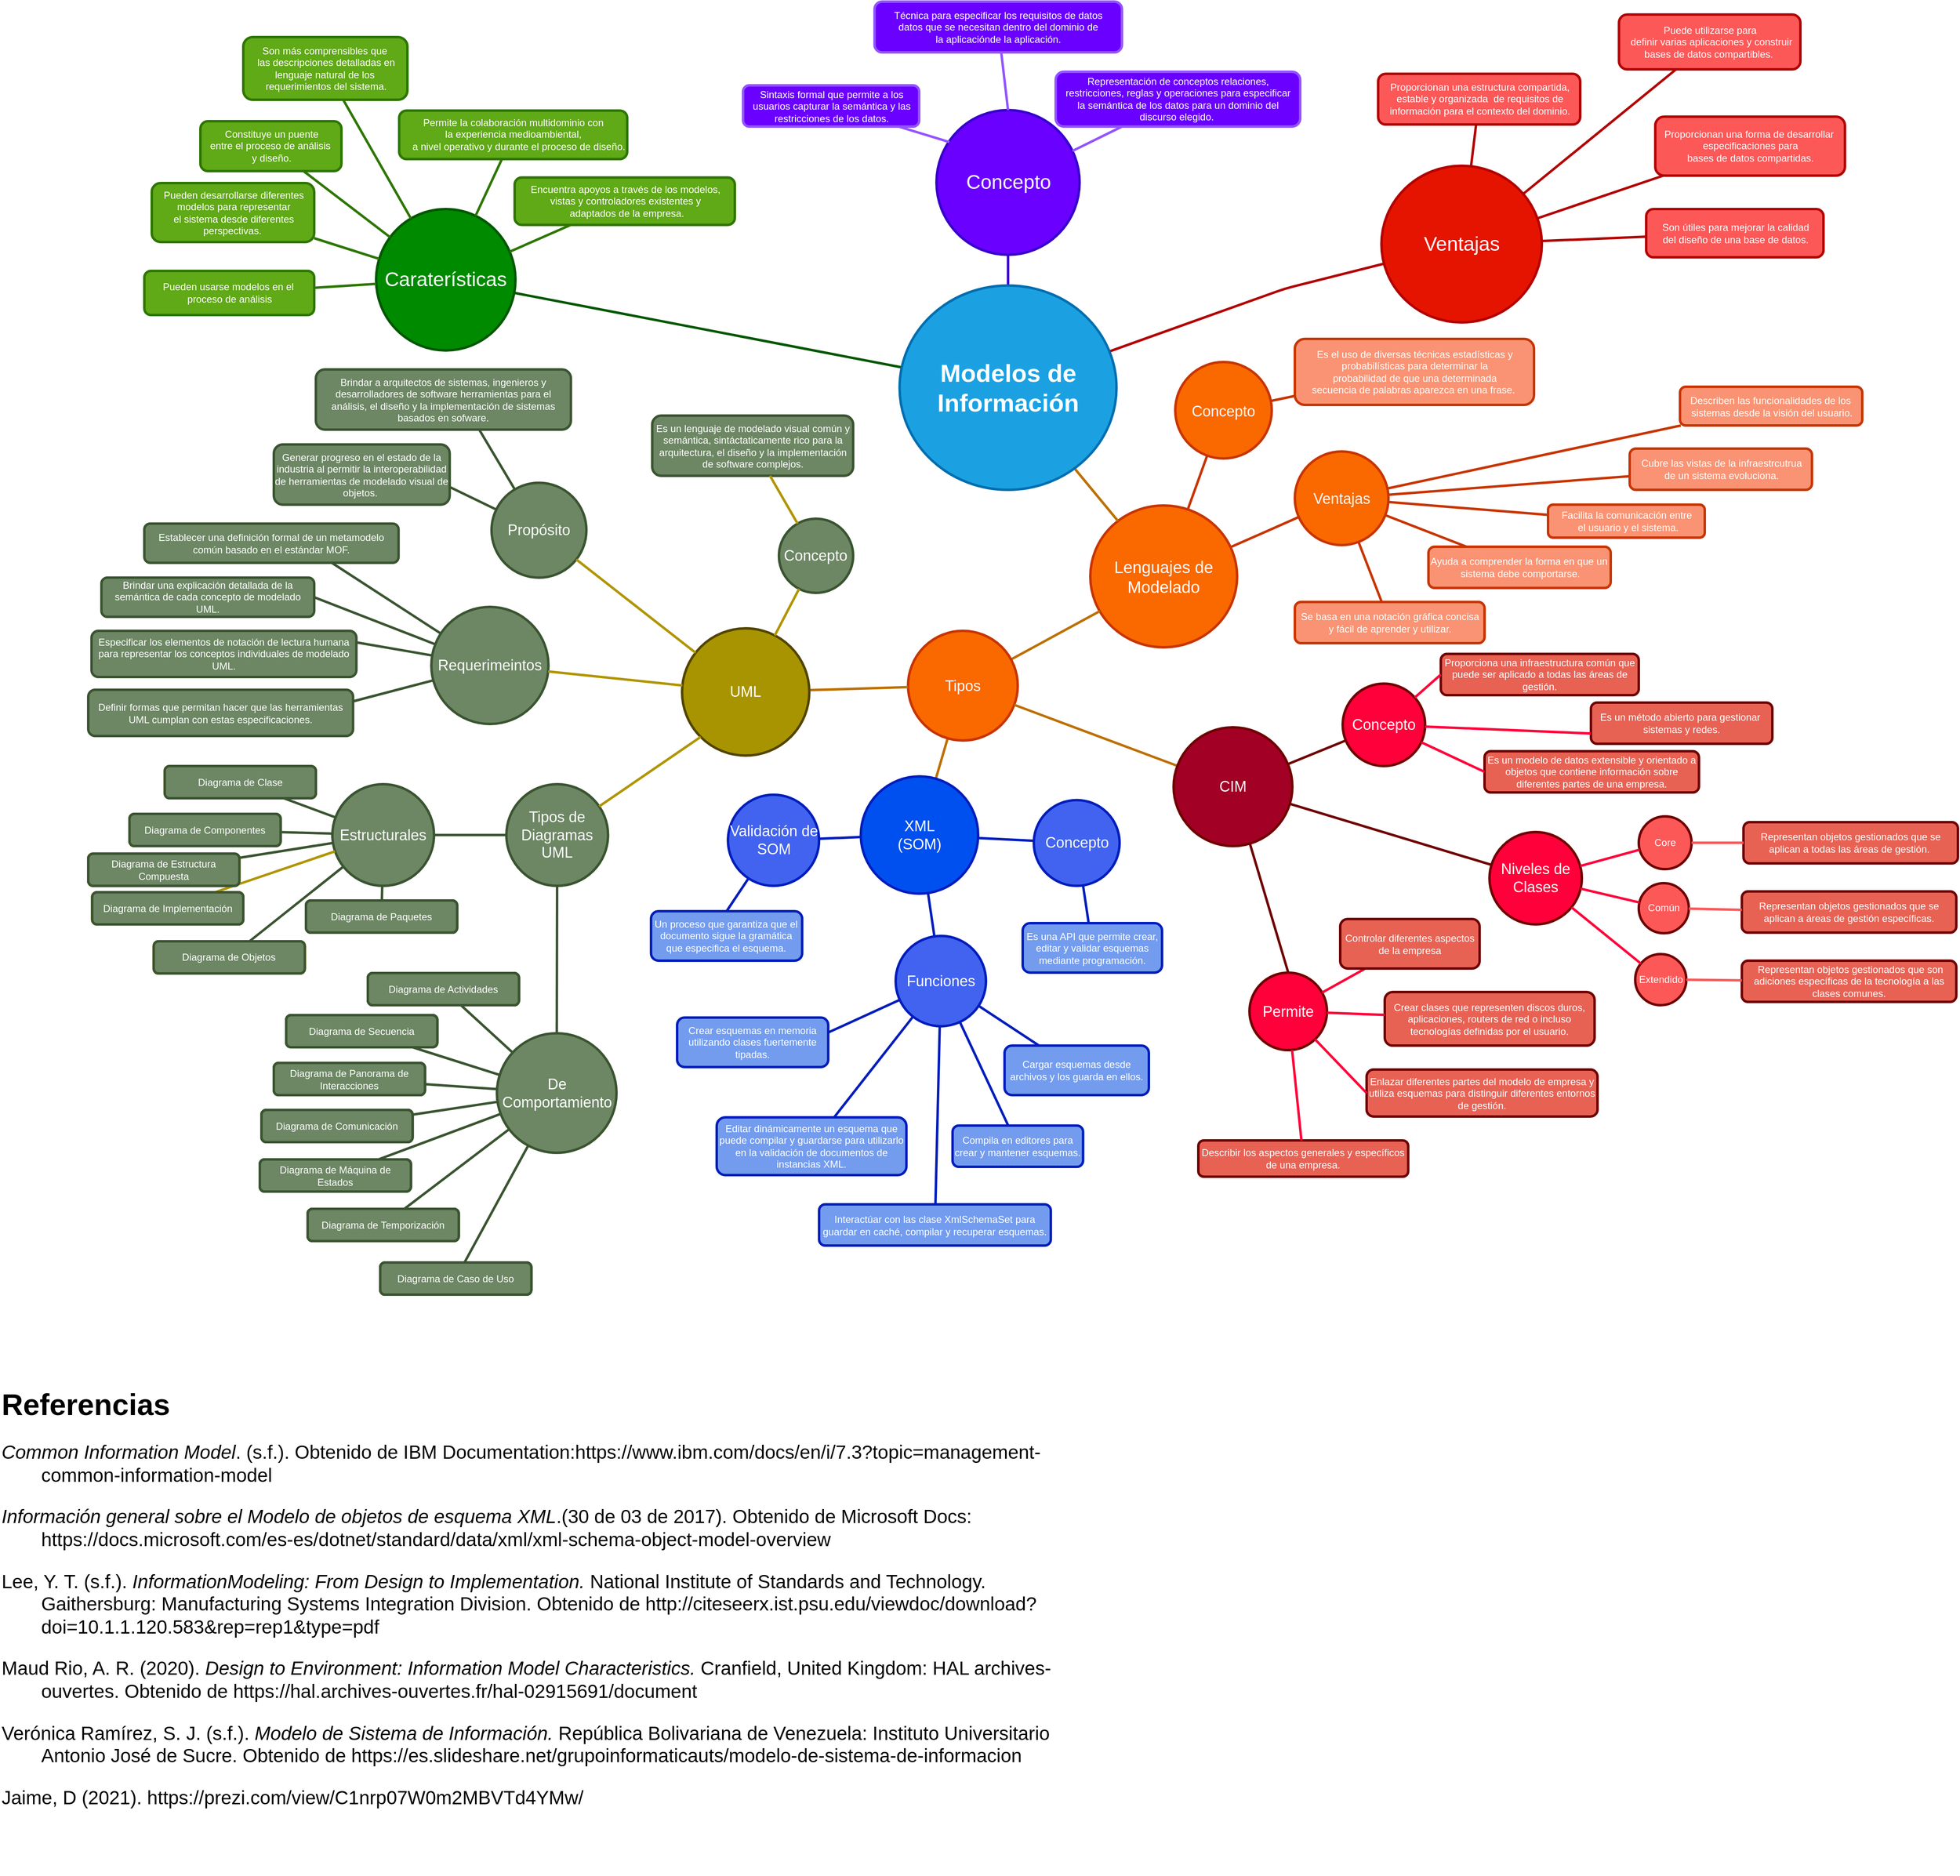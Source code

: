 <mxfile version="15.2.9" type="github">
  <diagram id="6a731a19-8d31-9384-78a2-239565b7b9f0" name="Page-1">
    <mxGraphModel dx="1994" dy="1410" grid="0" gridSize="10" guides="1" tooltips="1" connect="1" arrows="1" fold="1" page="1" pageScale="1" pageWidth="850" pageHeight="1100" background="#FFFFFF" math="0" shadow="0">
      <root>
        <mxCell id="0" />
        <mxCell id="1" parent="0" />
        <mxCell id="brMWc24JN0ioXn7CHDn6-1599" value="" style="endArrow=none;html=1;strokeWidth=3;strokeColor=#001DBC;fontColor=#FFFFFF;labelBackgroundColor=#182E3E;fillColor=#0050ef;entryX=0.5;entryY=1;entryDx=0;entryDy=0;" parent="1" source="brMWc24JN0ioXn7CHDn6-1595" target="brMWc24JN0ioXn7CHDn6-1598" edge="1">
          <mxGeometry width="50" height="50" relative="1" as="geometry">
            <mxPoint x="1783.502" y="1506.746" as="sourcePoint" />
            <mxPoint x="1749.321" y="1606.098" as="targetPoint" />
          </mxGeometry>
        </mxCell>
        <mxCell id="brMWc24JN0ioXn7CHDn6-1633" value="" style="endArrow=none;html=1;strokeWidth=3;strokeColor=#3A5431;fontColor=#FFFFFF;labelBackgroundColor=#182E3E;fillColor=#6d8764;entryX=0.5;entryY=0;entryDx=0;entryDy=0;" parent="1" source="brMWc24JN0ioXn7CHDn6-1631" target="brMWc24JN0ioXn7CHDn6-1632" edge="1">
          <mxGeometry width="50" height="50" relative="1" as="geometry">
            <mxPoint x="1427.388" y="1399.279" as="sourcePoint" />
            <mxPoint x="1524.305" y="1434.706" as="targetPoint" />
          </mxGeometry>
        </mxCell>
        <mxCell id="brMWc24JN0ioXn7CHDn6-1638" value="" style="endArrow=none;html=1;strokeWidth=3;strokeColor=#3A5431;fontColor=#FFFFFF;labelBackgroundColor=#182E3E;fillColor=#6d8764;entryX=0.5;entryY=0;entryDx=0;entryDy=0;" parent="1" source="brMWc24JN0ioXn7CHDn6-1631" target="brMWc24JN0ioXn7CHDn6-1637" edge="1">
          <mxGeometry width="50" height="50" relative="1" as="geometry">
            <mxPoint x="1458.769" y="1004.002" as="sourcePoint" />
            <mxPoint x="1439.305" y="1539.106" as="targetPoint" />
          </mxGeometry>
        </mxCell>
        <mxCell id="1350" value="&lt;font style=&quot;font-size: 24px&quot;&gt;Caraterísticas&lt;/font&gt;" style="ellipse;whiteSpace=wrap;html=1;shadow=0;fontFamily=Helvetica;fontSize=20;fontColor=#ffffff;align=center;strokeWidth=3;fillColor=#008a00;strokeColor=#005700;rounded=1;" parent="1" vertex="1">
          <mxGeometry x="1375" y="509.5" width="169" height="171.5" as="geometry" />
        </mxCell>
        <mxCell id="1351" value="&lt;font style=&quot;font-size: 24px&quot;&gt;Concepto&lt;/font&gt;" style="ellipse;whiteSpace=wrap;html=1;shadow=0;fontFamily=Helvetica;fontSize=20;fontColor=#ffffff;align=center;strokeWidth=3;fillColor=#6a00ff;strokeColor=#3700CC;rounded=1;" parent="1" vertex="1">
          <mxGeometry x="2054.5" y="389.5" width="173.5" height="175.5" as="geometry" />
        </mxCell>
        <mxCell id="1352" value="&lt;font style=&quot;font-size: 24px&quot;&gt;Ventajas&lt;/font&gt;" style="ellipse;whiteSpace=wrap;html=1;shadow=0;fontFamily=Helvetica;fontSize=20;fontColor=#ffffff;align=center;strokeWidth=3;fillColor=#e51400;strokeColor=#B20000;rounded=1;" parent="1" vertex="1">
          <mxGeometry x="2594" y="457" width="194.5" height="190" as="geometry" />
        </mxCell>
        <mxCell id="1354" value="Lenguajes de Modelado" style="ellipse;whiteSpace=wrap;html=1;shadow=0;fontFamily=Helvetica;fontSize=20;fontColor=#FFFFFF;align=center;strokeWidth=3;fillColor=#fa6800;strokeColor=#C73500;rounded=1;" parent="1" vertex="1">
          <mxGeometry x="2241" y="869" width="178" height="172" as="geometry" />
        </mxCell>
        <mxCell id="1359" style="endArrow=none;strokeWidth=3;strokeColor=#005700;html=1;fontColor=#FFFFFF;labelBackgroundColor=#182E3E;fillColor=#008a00;" parent="1" source="1515" target="1350" edge="1">
          <mxGeometry relative="1" as="geometry" />
        </mxCell>
        <mxCell id="1360" style="endArrow=none;strokeWidth=3;strokeColor=#3700CC;html=1;fontColor=#FFFFFF;labelBackgroundColor=#182E3E;fillColor=#6a00ff;" parent="1" source="1515" target="1351" edge="1">
          <mxGeometry relative="1" as="geometry">
            <mxPoint x="2083.5" y="633" as="sourcePoint" />
            <Array as="points" />
          </mxGeometry>
        </mxCell>
        <mxCell id="1361" value="" style="endArrow=none;strokeWidth=3;strokeColor=#B20000;html=1;fontColor=#FFFFFF;labelBackgroundColor=#182E3E;fillColor=#e51400;" parent="1" source="1515" target="1352" edge="1">
          <mxGeometry relative="1" as="geometry">
            <Array as="points">
              <mxPoint x="2477" y="606" />
            </Array>
          </mxGeometry>
        </mxCell>
        <mxCell id="1364" style="endArrow=none;strokeWidth=3;strokeColor=#BD7000;html=1;fontColor=#FFFFFF;labelBackgroundColor=#182E3E;fillColor=#f0a30a;" parent="1" source="1515" target="1354" edge="1">
          <mxGeometry relative="1" as="geometry">
            <mxPoint x="2073.556" y="899.264" as="sourcePoint" />
            <mxPoint x="2110.023" y="971.628" as="targetPoint" />
          </mxGeometry>
        </mxCell>
        <mxCell id="1368" value="Pueden usarse modelos en el&amp;nbsp;&lt;br&gt;proceso de análisis" style="fillColor=#60a917;strokeColor=#2D7600;strokeWidth=3;shadow=0;html=1;fontColor=#ffffff;rounded=1;" parent="1" vertex="1">
          <mxGeometry x="1094" y="584.5" width="206" height="53.5" as="geometry" />
        </mxCell>
        <mxCell id="1369" value="Pueden desarrollarse diferentes&lt;br&gt;modelos para representar&lt;br&gt;el sistema desde diferentes&lt;br&gt;perspectivas.&amp;nbsp;" style="fillColor=#60a917;strokeColor=#2D7600;strokeWidth=3;shadow=0;html=1;fontColor=#ffffff;rounded=1;" parent="1" vertex="1">
          <mxGeometry x="1103" y="478" width="197" height="71.5" as="geometry" />
        </mxCell>
        <mxCell id="1370" value="Constituye un puente&lt;br&gt;entre el proceso de análisis&amp;nbsp;&lt;br&gt;y diseño." style="fillColor=#60a917;strokeColor=#2D7600;strokeWidth=3;shadow=0;html=1;fontColor=#ffffff;rounded=1;" parent="1" vertex="1">
          <mxGeometry x="1162" y="403" width="171" height="60.5" as="geometry" />
        </mxCell>
        <mxCell id="1371" value="Son más comprensibles que&amp;nbsp;&lt;br&gt;las descripciones detalladas en&lt;br&gt;lenguaje natural de los&amp;nbsp;&lt;br&gt;requerimientos del sistema." style="fillColor=#60a917;strokeColor=#2D7600;strokeWidth=3;shadow=0;html=1;fontColor=#ffffff;rounded=1;" parent="1" vertex="1">
          <mxGeometry x="1214" y="301" width="199" height="76" as="geometry" />
        </mxCell>
        <mxCell id="1372" value="Permite la colaboración multidominio con &lt;br&gt;la experiencia medioambiental, &lt;br&gt;&amp;nbsp; &amp;nbsp; a nivel operativo y durante el proceso de diseño." style="fillColor=#60a917;strokeColor=#2D7600;strokeWidth=3;shadow=0;html=1;fontColor=#ffffff;rounded=1;" parent="1" vertex="1">
          <mxGeometry x="1403" y="390.12" width="276.5" height="58.75" as="geometry" />
        </mxCell>
        <mxCell id="1375" value="Encuentra apoyos a través de los modelos,&lt;br&gt;vistas y controladores&amp;nbsp;existentes y&lt;br&gt;&amp;nbsp;adaptados de la empresa." style="fillColor=#60a917;strokeColor=#2D7600;strokeWidth=3;shadow=0;html=1;fontColor=#ffffff;rounded=1;" parent="1" vertex="1">
          <mxGeometry x="1543" y="471.25" width="267" height="57.5" as="geometry" />
        </mxCell>
        <mxCell id="1380" value="" style="edgeStyle=none;endArrow=none;strokeWidth=3;strokeColor=#2D7600;html=1;fontColor=#FFFFFF;labelBackgroundColor=#182E3E;fillColor=#60a917;" parent="1" source="1350" target="1368" edge="1">
          <mxGeometry x="630" y="294.5" width="100" height="100" as="geometry">
            <mxPoint x="630" y="394.5" as="sourcePoint" />
            <mxPoint x="730" y="294.5" as="targetPoint" />
          </mxGeometry>
        </mxCell>
        <mxCell id="1381" value="" style="edgeStyle=none;endArrow=none;strokeWidth=3;strokeColor=#2D7600;html=1;fontColor=#FFFFFF;labelBackgroundColor=#182E3E;fillColor=#60a917;" parent="1" source="1350" target="1369" edge="1">
          <mxGeometry x="630" y="294.5" width="100" height="100" as="geometry">
            <mxPoint x="630" y="394.5" as="sourcePoint" />
            <mxPoint x="730" y="294.5" as="targetPoint" />
          </mxGeometry>
        </mxCell>
        <mxCell id="1382" value="" style="edgeStyle=none;endArrow=none;strokeWidth=3;strokeColor=#2D7600;html=1;fontColor=#FFFFFF;labelBackgroundColor=#182E3E;fillColor=#60a917;" parent="1" source="1350" target="1370" edge="1">
          <mxGeometry x="630" y="294.5" width="100" height="100" as="geometry">
            <mxPoint x="630" y="394.5" as="sourcePoint" />
            <mxPoint x="730" y="294.5" as="targetPoint" />
          </mxGeometry>
        </mxCell>
        <mxCell id="1383" value="" style="edgeStyle=none;endArrow=none;strokeWidth=3;strokeColor=#2D7600;html=1;fontColor=#FFFFFF;labelBackgroundColor=#182E3E;fillColor=#60a917;" parent="1" source="1350" target="1371" edge="1">
          <mxGeometry x="630" y="294.5" width="100" height="100" as="geometry">
            <mxPoint x="630" y="394.5" as="sourcePoint" />
            <mxPoint x="730" y="294.5" as="targetPoint" />
          </mxGeometry>
        </mxCell>
        <mxCell id="1384" value="" style="edgeStyle=none;endArrow=none;strokeWidth=3;strokeColor=#2D7600;html=1;fontColor=#FFFFFF;labelBackgroundColor=#182E3E;fillColor=#60a917;" parent="1" source="1350" target="1372" edge="1">
          <mxGeometry x="630" y="294.5" width="100" height="100" as="geometry">
            <mxPoint x="630" y="394.5" as="sourcePoint" />
            <mxPoint x="730" y="294.5" as="targetPoint" />
          </mxGeometry>
        </mxCell>
        <mxCell id="1387" value="" style="edgeStyle=none;endArrow=none;strokeWidth=3;strokeColor=#2D7600;html=1;fontColor=#FFFFFF;labelBackgroundColor=#182E3E;fillColor=#60a917;" parent="1" source="1350" target="1375" edge="1">
          <mxGeometry x="630" y="294.5" width="100" height="100" as="geometry">
            <mxPoint x="630" y="394.5" as="sourcePoint" />
            <mxPoint x="730" y="294.5" as="targetPoint" />
          </mxGeometry>
        </mxCell>
        <mxCell id="1388" value="Sintaxis formal que permite a los &lt;br&gt;usuarios capturar&amp;nbsp;la semántica y las &lt;br&gt;restricciones de los datos." style="fillColor=#6a00ff;strokeColor=#9354FF;strokeWidth=3;shadow=0;html=1;fontColor=#ffffff;rounded=1;" parent="1" vertex="1">
          <mxGeometry x="1820" y="359.5" width="213.5" height="50" as="geometry" />
        </mxCell>
        <mxCell id="1392" value="&lt;div&gt;Técnica para especificar los requisitos de datos&lt;/div&gt;&lt;div&gt;datos que se necesitan dentro del dominio de&lt;/div&gt;&lt;div&gt;&amp;nbsp;la aplicación&lt;span&gt;de la aplicación.&amp;nbsp;&lt;/span&gt;&lt;/div&gt;" style="fillColor=#6a00ff;strokeColor=#9354FF;strokeWidth=3;shadow=0;html=1;fontColor=#ffffff;rounded=1;" parent="1" vertex="1">
          <mxGeometry x="1979.37" y="258" width="300" height="61.5" as="geometry" />
        </mxCell>
        <mxCell id="1393" value="Representación de conceptos relaciones, &lt;br&gt;restricciones,&amp;nbsp;reglas y operaciones para especificar &lt;br&gt;la semántica de los datos para un dominio del &lt;br&gt;discurso elegido.&amp;nbsp;" style="fillColor=#6a00ff;strokeColor=#9354FF;strokeWidth=3;shadow=0;html=1;fontColor=#ffffff;rounded=1;" parent="1" vertex="1">
          <mxGeometry x="2199" y="343" width="296.5" height="66.5" as="geometry" />
        </mxCell>
        <mxCell id="1400" value="" style="edgeStyle=none;endArrow=none;strokeWidth=3;strokeColor=#9354FF;html=1;exitX=0.09;exitY=0.221;exitDx=0;exitDy=0;exitPerimeter=0;fontColor=#FFFFFF;labelBackgroundColor=#182E3E;fillColor=#6a00ff;" parent="1" source="1351" target="1388" edge="1">
          <mxGeometry x="848.88" y="-18.25" width="100" height="100" as="geometry">
            <mxPoint x="848.88" y="81.75" as="sourcePoint" />
            <mxPoint x="948.88" y="-18.25" as="targetPoint" />
          </mxGeometry>
        </mxCell>
        <mxCell id="1404" value="" style="edgeStyle=none;endArrow=none;strokeWidth=3;strokeColor=#9354FF;html=1;exitX=0.5;exitY=0;exitDx=0;exitDy=0;fontColor=#FFFFFF;labelBackgroundColor=#182E3E;fillColor=#6a00ff;" parent="1" source="1351" target="1392" edge="1">
          <mxGeometry x="848.88" y="-18.25" width="100" height="100" as="geometry">
            <mxPoint x="848.88" y="81.75" as="sourcePoint" />
            <mxPoint x="948.88" y="-18.25" as="targetPoint" />
          </mxGeometry>
        </mxCell>
        <mxCell id="1405" value="" style="edgeStyle=none;endArrow=none;strokeWidth=3;strokeColor=#9354FF;html=1;fontColor=#FFFFFF;labelBackgroundColor=#182E3E;fillColor=#f0a30a;" parent="1" source="1351" target="1393" edge="1">
          <mxGeometry x="848.88" y="-18.25" width="100" height="100" as="geometry">
            <mxPoint x="848.88" y="81.75" as="sourcePoint" />
            <mxPoint x="948.88" y="-18.25" as="targetPoint" />
          </mxGeometry>
        </mxCell>
        <mxCell id="1416" value="Proporcionan una estructura compartida, &lt;br&gt;estable y organizada&amp;nbsp;&amp;nbsp;de requisitos de&lt;br&gt;&amp;nbsp;información para el contexto del dominio.&amp;nbsp;" style="fillColor=#FC5858;strokeColor=#B20000;strokeWidth=3;shadow=0;html=1;fontColor=#ffffff;rounded=1;" parent="1" vertex="1">
          <mxGeometry x="2590" y="345.5" width="245" height="61.5" as="geometry" />
        </mxCell>
        <mxCell id="1417" value="Puede utilizarse para&lt;br&gt;&amp;nbsp;definir varias aplicaciones y&amp;nbsp;construir &lt;br&gt;bases de datos compartibles.&amp;nbsp;" style="fillColor=#FC5858;strokeColor=#B20000;strokeWidth=3;shadow=0;html=1;fontColor=#ffffff;rounded=1;" parent="1" vertex="1">
          <mxGeometry x="2882" y="273.62" width="220" height="66.5" as="geometry" />
        </mxCell>
        <mxCell id="1418" value="&lt;div&gt;Proporcionan una forma de desarrollar&amp;nbsp;&lt;/div&gt;&lt;div&gt;especificaciones para&lt;/div&gt;&lt;div&gt;bases de datos compartidas.&lt;/div&gt;" style="fillColor=#FC5858;strokeColor=#B20000;strokeWidth=3;shadow=0;html=1;fontColor=#ffffff;rounded=1;" parent="1" vertex="1">
          <mxGeometry x="2926" y="397.5" width="230" height="71.5" as="geometry" />
        </mxCell>
        <mxCell id="1419" value="Son útiles para mejorar la&amp;nbsp;calidad &lt;br&gt;del diseño de una base de datos." style="fillColor=#FC5858;strokeColor=#B20000;strokeWidth=3;shadow=0;html=1;fontColor=#ffffff;rounded=1;" parent="1" vertex="1">
          <mxGeometry x="2915" y="509.5" width="215" height="58.5" as="geometry" />
        </mxCell>
        <mxCell id="1427" value="" style="edgeStyle=none;endArrow=none;strokeWidth=3;strokeColor=#B20000;html=1;fontColor=#FFFFFF;labelBackgroundColor=#182E3E;fillColor=#e51400;" parent="1" source="1352" target="1416" edge="1">
          <mxGeometry x="1285.5" y="251.5" width="100" height="100" as="geometry">
            <mxPoint x="1285.5" y="351.5" as="sourcePoint" />
            <mxPoint x="1385.5" y="251.5" as="targetPoint" />
          </mxGeometry>
        </mxCell>
        <mxCell id="1428" value="" style="edgeStyle=none;endArrow=none;strokeWidth=3;strokeColor=#B20000;html=1;fontColor=#FFFFFF;labelBackgroundColor=#182E3E;fillColor=#e51400;" parent="1" source="1352" target="1417" edge="1">
          <mxGeometry x="1285.5" y="251.5" width="100" height="100" as="geometry">
            <mxPoint x="1285.5" y="351.5" as="sourcePoint" />
            <mxPoint x="1385.5" y="251.5" as="targetPoint" />
          </mxGeometry>
        </mxCell>
        <mxCell id="1429" value="" style="edgeStyle=none;endArrow=none;strokeWidth=3;strokeColor=#B20000;html=1;fontColor=#FFFFFF;labelBackgroundColor=#182E3E;fillColor=#e51400;" parent="1" source="1352" target="1418" edge="1">
          <mxGeometry x="1285.5" y="251.5" width="100" height="100" as="geometry">
            <mxPoint x="1285.5" y="351.5" as="sourcePoint" />
            <mxPoint x="1385.5" y="251.5" as="targetPoint" />
          </mxGeometry>
        </mxCell>
        <mxCell id="1430" value="" style="edgeStyle=none;endArrow=none;strokeWidth=3;strokeColor=#B20000;html=1;fontColor=#FFFFFF;labelBackgroundColor=#182E3E;fillColor=#e51400;" parent="1" source="1352" target="1419" edge="1">
          <mxGeometry x="1285.5" y="251.5" width="100" height="100" as="geometry">
            <mxPoint x="1285.5" y="351.5" as="sourcePoint" />
            <mxPoint x="1385.5" y="251.5" as="targetPoint" />
          </mxGeometry>
        </mxCell>
        <mxCell id="1460" value="Cubre las vistas de la infraestrcutrua&lt;br&gt;de un sistema evoluciona." style="fillColor=#FA9373;strokeColor=#C73500;strokeWidth=3;shadow=0;html=1;fontColor=#FFFFFF;rounded=1;" parent="1" vertex="1">
          <mxGeometry x="2895" y="800" width="221" height="50" as="geometry" />
        </mxCell>
        <mxCell id="1463" value="" style="edgeStyle=none;endArrow=none;strokeWidth=3;strokeColor=#C73500;html=1;fontColor=#FFFFFF;labelBackgroundColor=#182E3E;fillColor=#fa6800;" parent="1" source="brMWc24JN0ioXn7CHDn6-1546" target="1460" edge="1">
          <mxGeometry x="1619.5" y="-107.25" width="100" height="100" as="geometry">
            <mxPoint x="1619.5" y="-7.25" as="sourcePoint" />
            <mxPoint x="1719.5" y="-107.25" as="targetPoint" />
          </mxGeometry>
        </mxCell>
        <mxCell id="1464" value="" style="edgeStyle=none;endArrow=none;strokeWidth=3;strokeColor=#BD7000;html=1;fontColor=#FFFFFF;labelBackgroundColor=#182E3E;fillColor=#f0a30a;" parent="1" source="brMWc24JN0ioXn7CHDn6-1557" target="brMWc24JN0ioXn7CHDn6-1565" edge="1">
          <mxGeometry x="986.12" y="118.59" width="100" height="100" as="geometry">
            <mxPoint x="2031.865" y="1287.246" as="sourcePoint" />
            <mxPoint x="1659.62" y="1473.34" as="targetPoint" />
          </mxGeometry>
        </mxCell>
        <mxCell id="1514" style="edgeStyle=orthogonalEdgeStyle;html=1;exitX=0.75;exitY=0;entryX=0.75;entryY=0;startArrow=none;startFill=0;endArrow=block;endFill=1;jettySize=auto;orthogonalLoop=1;strokeColor=#B20000;strokeWidth=3;fontSize=20;fontColor=#FFFFFF;labelBackgroundColor=#182E3E;fillColor=#e51400;" parent="1" edge="1">
          <mxGeometry relative="1" as="geometry">
            <mxPoint x="2865.5" y="516.5" as="sourcePoint" />
            <mxPoint x="2865.5" y="516.5" as="targetPoint" />
          </mxGeometry>
        </mxCell>
        <mxCell id="1515" value="Modelos de Información" style="ellipse;whiteSpace=wrap;html=1;shadow=0;fontFamily=Helvetica;fontSize=30;fontColor=#ffffff;align=center;strokeColor=#006EAF;strokeWidth=3;fillColor=#1ba1e2;fontStyle=1;rounded=1;" parent="1" vertex="1">
          <mxGeometry x="2009.75" y="602.25" width="263" height="247.75" as="geometry" />
        </mxCell>
        <mxCell id="1541" value="" style="edgeStyle=none;endArrow=none;strokeWidth=3;strokeColor=#C73500;html=1;fontColor=#FFFFFF;labelBackgroundColor=#182E3E;fillColor=#fa6800;" parent="1" source="1354" target="brMWc24JN0ioXn7CHDn6-1542" edge="1">
          <mxGeometry x="-545" y="-305.75" width="100" height="100" as="geometry">
            <mxPoint x="-545" y="-205.75" as="sourcePoint" />
            <mxPoint x="2398.481" y="1074" as="targetPoint" />
            <Array as="points" />
          </mxGeometry>
        </mxCell>
        <mxCell id="brMWc24JN0ioXn7CHDn6-1542" value="&lt;font style=&quot;font-size: 18px&quot;&gt;Concepto&lt;/font&gt;" style="ellipse;whiteSpace=wrap;html=1;aspect=fixed;fillColor=#fa6800;strokeColor=#C73500;rounded=1;fontColor=#FFFFFF;fontSize=20;strokeWidth=3;" parent="1" vertex="1">
          <mxGeometry x="2344" y="695" width="117" height="117" as="geometry" />
        </mxCell>
        <mxCell id="brMWc24JN0ioXn7CHDn6-1543" value="Es el uso de diversas técnicas estadísticas y &lt;br&gt;probabilísticas para&amp;nbsp;determinar la &lt;br&gt;probabilidad&amp;nbsp;de que una determinada &lt;br&gt;secuencia&amp;nbsp;de palabras aparezca en una frase.&amp;nbsp;" style="fillColor=#FA9373;strokeColor=#C73500;strokeWidth=3;shadow=0;html=1;fontColor=#FFFFFF;rounded=1;" parent="1" vertex="1">
          <mxGeometry x="2489" y="667" width="290" height="80" as="geometry" />
        </mxCell>
        <mxCell id="brMWc24JN0ioXn7CHDn6-1544" value="" style="edgeStyle=none;endArrow=none;strokeWidth=3;strokeColor=#C73500;html=1;fontColor=#FFFFFF;labelBackgroundColor=#182E3E;fillColor=#fa6800;" parent="1" source="brMWc24JN0ioXn7CHDn6-1542" target="brMWc24JN0ioXn7CHDn6-1543" edge="1">
          <mxGeometry x="1773.28" y="-552.09" width="100" height="100" as="geometry">
            <mxPoint x="3043" y="627.25" as="sourcePoint" />
            <mxPoint x="1873.28" y="-552.09" as="targetPoint" />
          </mxGeometry>
        </mxCell>
        <mxCell id="brMWc24JN0ioXn7CHDn6-1545" value="" style="edgeStyle=none;endArrow=none;strokeWidth=3;strokeColor=#C73500;html=1;fontColor=#FFFFFF;labelBackgroundColor=#182E3E;fillColor=#fa6800;" parent="1" source="1354" target="brMWc24JN0ioXn7CHDn6-1546" edge="1">
          <mxGeometry x="990" y="234" width="100" height="100" as="geometry">
            <mxPoint x="2469.835" y="1232.943" as="sourcePoint" />
            <mxPoint x="2569.981" y="1192.25" as="targetPoint" />
            <Array as="points" />
            <mxPoint x="-9" y="4" as="offset" />
          </mxGeometry>
        </mxCell>
        <mxCell id="brMWc24JN0ioXn7CHDn6-1546" value="&lt;font style=&quot;font-size: 18px&quot;&gt;Ventajas&lt;/font&gt;" style="ellipse;whiteSpace=wrap;html=1;aspect=fixed;fillColor=#fa6800;strokeColor=#C73500;rounded=1;fontColor=#FFFFFF;fontSize=20;strokeWidth=3;" parent="1" vertex="1">
          <mxGeometry x="2489" y="803.5" width="113.5" height="113.5" as="geometry" />
        </mxCell>
        <mxCell id="brMWc24JN0ioXn7CHDn6-1547" value="Facilita la comunicación entre&lt;br&gt;&amp;nbsp;el usuario y el&amp;nbsp;sistema." style="fillColor=#FA9373;strokeColor=#C73500;strokeWidth=3;shadow=0;html=1;fontColor=#FFFFFF;rounded=1;" parent="1" vertex="1">
          <mxGeometry x="2796" y="868" width="190" height="40" as="geometry" />
        </mxCell>
        <mxCell id="brMWc24JN0ioXn7CHDn6-1548" value="" style="edgeStyle=none;endArrow=none;strokeWidth=3;strokeColor=#C73500;html=1;fontColor=#FFFFFF;labelBackgroundColor=#182E3E;fillColor=#fa6800;" parent="1" source="brMWc24JN0ioXn7CHDn6-1546" target="brMWc24JN0ioXn7CHDn6-1547" edge="1">
          <mxGeometry x="1769.5" y="-178.37" width="100" height="100" as="geometry">
            <mxPoint x="3462.353" y="960.252" as="sourcePoint" />
            <mxPoint x="1869.5" y="-178.37" as="targetPoint" />
          </mxGeometry>
        </mxCell>
        <mxCell id="brMWc24JN0ioXn7CHDn6-1550" value="Describen las funcionalidades de los&amp;nbsp;&lt;br&gt;sistemas desde la visión del usuario." style="fillColor=#FA9373;strokeColor=#C73500;strokeWidth=3;shadow=0;html=1;fontColor=#FFFFFF;rounded=1;" parent="1" vertex="1">
          <mxGeometry x="2956" y="725" width="221" height="47" as="geometry" />
        </mxCell>
        <mxCell id="brMWc24JN0ioXn7CHDn6-1551" value="" style="edgeStyle=none;endArrow=none;strokeWidth=3;strokeColor=#C73500;html=1;fontColor=#FFFFFF;labelBackgroundColor=#182E3E;fillColor=#fa6800;" parent="1" source="brMWc24JN0ioXn7CHDn6-1546" target="brMWc24JN0ioXn7CHDn6-1550" edge="1">
          <mxGeometry x="1899.5" y="-107.25" width="100" height="100" as="geometry">
            <mxPoint x="3659.812" y="1048.942" as="sourcePoint" />
            <mxPoint x="1999.5" y="-107.25" as="targetPoint" />
          </mxGeometry>
        </mxCell>
        <mxCell id="brMWc24JN0ioXn7CHDn6-1552" value="Se basa en una notación gráfica concisa&lt;br&gt;y fácil de aprender y utilizar.&lt;span style=&quot;font-family: monospace; font-size: 0px;&quot;&gt;%3CmxGraphModel%3E%3Croot%3E%3CmxCell%20id%3D%220%22%2F%3E%3CmxCell%20id%3D%221%22%20parent%3D%220%22%2F%3E%3CmxCell%20id%3D%222%22%20value%3D%22Cubre%20las%20vistas%20de%20la%20infraestrcutrua%26lt%3Bbr%26gt%3Bde%20un%20sistema%20evoluciona.%22%20style%3D%22fillColor%3D%23a29dc5%3BstrokeColor%3Dnone%3BstrokeWidth%3D3%3Bshadow%3D0%3Bhtml%3D1%3BfontColor%3D%23FFFFFF%3Brounded%3D1%3B%22%20vertex%3D%221%22%20parent%3D%221%22%3E%3CmxGeometry%20x%3D%221430%22%20y%3D%22797%22%20width%3D%22221%22%20height%3D%2250%22%20as%3D%22geometry%22%2F%3E%3C%2FmxCell%3E%3CmxCell%20id%3D%223%22%20value%3D%22%22%20style%3D%22edgeStyle%3Dnone%3BendArrow%3Dnone%3BstrokeWidth%3D3%3BstrokeColor%3D%23A29DC5%3Bhtml%3D1%3B%22%20edge%3D%221%22%20target%3D%222%22%20parent%3D%221%22%3E%3CmxGeometry%20x%3D%22-110%22%20y%3D%22-234.75%22%20width%3D%22100%22%20height%3D%22100%22%20as%3D%22geometry%22%3E%3CmxPoint%20x%3D%221650.312%22%20y%3D%22921.442%22%20as%3D%22sourcePoint%22%2F%3E%3CmxPoint%20x%3D%22-10%22%20y%3D%22-234.75%22%20as%3D%22targetPoint%22%2F%3E%3C%2FmxGeometry%3E%3C%2FmxCell%3E%3C%2Froot%3E%3C%2FmxGraphModel%3E&lt;/span&gt;" style="fillColor=#FA9373;strokeColor=#C73500;strokeWidth=3;shadow=0;html=1;fontColor=#FFFFFF;rounded=1;" parent="1" vertex="1">
          <mxGeometry x="2489" y="986" width="230" height="50" as="geometry" />
        </mxCell>
        <mxCell id="brMWc24JN0ioXn7CHDn6-1553" value="" style="edgeStyle=none;endArrow=none;strokeWidth=3;strokeColor=#C73500;html=1;fontColor=#FFFFFF;labelBackgroundColor=#182E3E;fillColor=#fa6800;" parent="1" source="brMWc24JN0ioXn7CHDn6-1546" target="brMWc24JN0ioXn7CHDn6-1552" edge="1">
          <mxGeometry x="2029.5" y="-36" width="100" height="100" as="geometry">
            <mxPoint x="3789.812" y="1120.192" as="sourcePoint" />
            <mxPoint x="2129.5" y="-36" as="targetPoint" />
          </mxGeometry>
        </mxCell>
        <mxCell id="brMWc24JN0ioXn7CHDn6-1554" value="Ayuda a comprender la forma en que un&amp;nbsp;&lt;br&gt;sistema debe comportarse." style="fillColor=#FA9373;strokeColor=#C73500;strokeWidth=3;shadow=0;html=1;fontColor=#FFFFFF;rounded=1;" parent="1" vertex="1">
          <mxGeometry x="2651" y="919" width="221" height="50" as="geometry" />
        </mxCell>
        <mxCell id="brMWc24JN0ioXn7CHDn6-1555" value="" style="edgeStyle=none;endArrow=none;strokeWidth=3;strokeColor=#C73500;html=1;fontColor=#FFFFFF;labelBackgroundColor=#182E3E;fillColor=#fa6800;" parent="1" source="brMWc24JN0ioXn7CHDn6-1546" target="brMWc24JN0ioXn7CHDn6-1554" edge="1">
          <mxGeometry x="2008.79" y="41.5" width="100" height="100" as="geometry">
            <mxPoint x="3449.503" y="1072.755" as="sourcePoint" />
            <mxPoint x="2108.79" y="41.5" as="targetPoint" />
          </mxGeometry>
        </mxCell>
        <mxCell id="brMWc24JN0ioXn7CHDn6-1556" value="" style="edgeStyle=none;endArrow=none;strokeWidth=3;strokeColor=#BD7000;html=1;fontColor=#FFFFFF;labelBackgroundColor=#182E3E;fillColor=#f0a30a;" parent="1" source="1354" target="brMWc24JN0ioXn7CHDn6-1557" edge="1">
          <mxGeometry x="-612.5" y="114.63" width="100" height="100" as="geometry">
            <mxPoint x="2187.751" y="1323.003" as="sourcePoint" />
            <mxPoint x="2330.981" y="1494.38" as="targetPoint" />
            <Array as="points" />
          </mxGeometry>
        </mxCell>
        <mxCell id="brMWc24JN0ioXn7CHDn6-1557" value="&lt;font style=&quot;font-size: 18px&quot;&gt;Tipos&lt;/font&gt;" style="ellipse;whiteSpace=wrap;html=1;aspect=fixed;fillColor=#fa6800;strokeColor=#C73500;rounded=1;fontColor=#FFFFFF;direction=south;strokeWidth=3;" parent="1" vertex="1">
          <mxGeometry x="2020" y="1021" width="133" height="133" as="geometry" />
        </mxCell>
        <mxCell id="brMWc24JN0ioXn7CHDn6-1559" value="" style="edgeStyle=none;endArrow=none;strokeWidth=3;strokeColor=#BD7000;html=1;fontColor=#FFFFFF;labelBackgroundColor=#182E3E;fillColor=#f0a30a;" parent="1" source="brMWc24JN0ioXn7CHDn6-1557" target="brMWc24JN0ioXn7CHDn6-1566" edge="1">
          <mxGeometry x="1194.75" y="-6.45" width="100" height="100" as="geometry">
            <mxPoint x="2400.227" y="1314.005" as="sourcePoint" />
            <mxPoint x="1811.35" y="1354" as="targetPoint" />
          </mxGeometry>
        </mxCell>
        <mxCell id="brMWc24JN0ioXn7CHDn6-1561" value="" style="edgeStyle=none;endArrow=none;strokeWidth=3;strokeColor=#BD7000;html=1;fontColor=#FFFFFF;labelBackgroundColor=#182E3E;fillColor=#f0a30a;" parent="1" source="brMWc24JN0ioXn7CHDn6-1557" target="brMWc24JN0ioXn7CHDn6-1564" edge="1">
          <mxGeometry x="667.5" y="-12.45" width="100" height="100" as="geometry">
            <mxPoint x="1872.977" y="1308.005" as="sourcePoint" />
            <mxPoint x="1225.406" y="1278.759" as="targetPoint" />
          </mxGeometry>
        </mxCell>
        <mxCell id="brMWc24JN0ioXn7CHDn6-1564" value="&lt;font style=&quot;font-size: 18px&quot;&gt;UML&lt;/font&gt;" style="ellipse;whiteSpace=wrap;html=1;aspect=fixed;fillColor=#A89400;strokeColor=#524500;rounded=1;fontColor=#FFFFFF;strokeWidth=3;" parent="1" vertex="1">
          <mxGeometry x="1746" y="1018" width="154.25" height="154.25" as="geometry" />
        </mxCell>
        <mxCell id="brMWc24JN0ioXn7CHDn6-1565" value="&lt;font style=&quot;font-size: 18px&quot;&gt;XML&lt;br&gt;(SOM)&lt;br&gt;&lt;/font&gt;" style="ellipse;whiteSpace=wrap;html=1;aspect=fixed;fillColor=#0050ef;strokeColor=#001DBC;rounded=1;fontColor=#FFFFFF;strokeWidth=3;" parent="1" vertex="1">
          <mxGeometry x="1962.75" y="1197.5" width="142.25" height="142.25" as="geometry" />
        </mxCell>
        <mxCell id="brMWc24JN0ioXn7CHDn6-1566" value="&lt;font style=&quot;font-size: 18px&quot;&gt;CIM&lt;/font&gt;" style="ellipse;whiteSpace=wrap;html=1;aspect=fixed;fillColor=#a20025;strokeColor=#6F0000;rounded=1;fontColor=#ffffff;strokeWidth=3;" parent="1" vertex="1">
          <mxGeometry x="2342" y="1138" width="144" height="144" as="geometry" />
        </mxCell>
        <mxCell id="brMWc24JN0ioXn7CHDn6-1569" value="Es un método abierto para gestionar&amp;nbsp;&lt;br&gt;sistemas y redes." style="rounded=1;whiteSpace=wrap;html=1;fillColor=#E86254;strokeColor=#6F0000;fontColor=#ffffff;strokeWidth=3;" parent="1" vertex="1">
          <mxGeometry x="2848" y="1108" width="220" height="50" as="geometry" />
        </mxCell>
        <mxCell id="brMWc24JN0ioXn7CHDn6-1571" value="" style="endArrow=none;html=1;strokeWidth=3;strokeColor=#6F0000;fontColor=#FFFFFF;labelBackgroundColor=#182E3E;fillColor=#a20025;" parent="1" source="brMWc24JN0ioXn7CHDn6-1566" target="brMWc24JN0ioXn7CHDn6-1576" edge="1">
          <mxGeometry width="50" height="50" relative="1" as="geometry">
            <mxPoint x="2650" y="1205.09" as="sourcePoint" />
            <mxPoint x="2590" y="1384.22" as="targetPoint" />
          </mxGeometry>
        </mxCell>
        <mxCell id="brMWc24JN0ioXn7CHDn6-1572" value="&lt;span style=&quot;font-size: 18px&quot;&gt;Niveles de Clases&lt;/span&gt;" style="ellipse;whiteSpace=wrap;html=1;aspect=fixed;rounded=1;fillColor=#FF003A;strokeColor=#6F0000;fontColor=#ffffff;strokeWidth=3;" parent="1" vertex="1">
          <mxGeometry x="2725" y="1265" width="112" height="112" as="geometry" />
        </mxCell>
        <mxCell id="brMWc24JN0ioXn7CHDn6-1573" value="" style="endArrow=none;html=1;strokeColor=#6F0000;strokeWidth=3;fontColor=#FFFFFF;labelBackgroundColor=#182E3E;fillColor=#a20025;" parent="1" source="brMWc24JN0ioXn7CHDn6-1566" target="brMWc24JN0ioXn7CHDn6-1572" edge="1">
          <mxGeometry width="50" height="50" relative="1" as="geometry">
            <mxPoint x="2368.79" y="1571.425" as="sourcePoint" />
            <mxPoint x="2631.21" y="1335.09" as="targetPoint" />
          </mxGeometry>
        </mxCell>
        <mxCell id="brMWc24JN0ioXn7CHDn6-1575" value="" style="endArrow=none;html=1;entryX=0.5;entryY=0;entryDx=0;entryDy=0;strokeWidth=3;strokeColor=#6F0000;fontColor=#FFFFFF;labelBackgroundColor=#182E3E;fillColor=#a20025;" parent="1" source="brMWc24JN0ioXn7CHDn6-1566" target="brMWc24JN0ioXn7CHDn6-1577" edge="1">
          <mxGeometry width="50" height="50" relative="1" as="geometry">
            <mxPoint x="2433.566" y="1424.766" as="sourcePoint" />
            <mxPoint x="2399.125" y="1595.09" as="targetPoint" />
          </mxGeometry>
        </mxCell>
        <mxCell id="brMWc24JN0ioXn7CHDn6-1576" value="&lt;font style=&quot;font-size: 18px&quot;&gt;Concepto&lt;/font&gt;" style="ellipse;whiteSpace=wrap;html=1;aspect=fixed;rounded=1;fillColor=#FF003A;strokeColor=#6F0000;fontColor=#ffffff;strokeWidth=3;" parent="1" vertex="1">
          <mxGeometry x="2547" y="1085" width="100" height="100" as="geometry" />
        </mxCell>
        <mxCell id="brMWc24JN0ioXn7CHDn6-1577" value="&lt;font style=&quot;font-size: 18px&quot;&gt;Permite&lt;/font&gt;" style="ellipse;whiteSpace=wrap;html=1;aspect=fixed;rounded=1;fillColor=#FF003A;strokeColor=#6F0000;fontColor=#ffffff;strokeWidth=3;" parent="1" vertex="1">
          <mxGeometry x="2434" y="1435.5" width="94" height="94" as="geometry" />
        </mxCell>
        <mxCell id="brMWc24JN0ioXn7CHDn6-1581" value="" style="endArrow=none;html=1;strokeColor=#FF003A;strokeWidth=3;fontColor=#FFFFFF;labelBackgroundColor=#182E3E;entryX=0;entryY=0.75;entryDx=0;entryDy=0;fillColor=#a20025;" parent="1" source="brMWc24JN0ioXn7CHDn6-1576" target="brMWc24JN0ioXn7CHDn6-1569" edge="1">
          <mxGeometry width="50" height="50" relative="1" as="geometry">
            <mxPoint x="2363.171" y="1440.501" as="sourcePoint" />
            <mxPoint x="2524.997" y="1447.912" as="targetPoint" />
          </mxGeometry>
        </mxCell>
        <mxCell id="brMWc24JN0ioXn7CHDn6-1583" value="Proporciona una infraestructura&amp;nbsp;común&amp;nbsp;que puede ser aplicado&amp;nbsp;a todas las áreas de gestión." style="rounded=1;whiteSpace=wrap;html=1;fillColor=#E86254;strokeColor=#6F0000;fontColor=#ffffff;strokeWidth=3;" parent="1" vertex="1">
          <mxGeometry x="2666" y="1049" width="240" height="50" as="geometry" />
        </mxCell>
        <mxCell id="brMWc24JN0ioXn7CHDn6-1585" value="Es un modelo de datos extensible y orientado a objetos que contiene información sobre diferentes partes de una empresa." style="rounded=1;whiteSpace=wrap;html=1;fillColor=#E86254;strokeColor=#6F0000;fontColor=#ffffff;strokeWidth=3;" parent="1" vertex="1">
          <mxGeometry x="2719" y="1167" width="260" height="50" as="geometry" />
        </mxCell>
        <mxCell id="brMWc24JN0ioXn7CHDn6-1586" value="" style="endArrow=none;html=1;strokeWidth=3;strokeColor=#FF003A;fontColor=#FFFFFF;labelBackgroundColor=#182E3E;entryX=0;entryY=0.5;entryDx=0;entryDy=0;fillColor=#a20025;" parent="1" source="brMWc24JN0ioXn7CHDn6-1576" target="brMWc24JN0ioXn7CHDn6-1585" edge="1">
          <mxGeometry width="50" height="50" relative="1" as="geometry">
            <mxPoint x="2509.883" y="1538.829" as="sourcePoint" />
            <mxPoint x="2706.567" y="1721.692" as="targetPoint" />
          </mxGeometry>
        </mxCell>
        <mxCell id="brMWc24JN0ioXn7CHDn6-1588" value="" style="endArrow=none;html=1;strokeWidth=3;strokeColor=#001DBC;fontColor=#FFFFFF;labelBackgroundColor=#182E3E;fillColor=#0050ef;" parent="1" source="brMWc24JN0ioXn7CHDn6-1565" target="brMWc24JN0ioXn7CHDn6-1589" edge="1">
          <mxGeometry width="50" height="50" relative="1" as="geometry">
            <mxPoint x="2121.251" y="1346.751" as="sourcePoint" />
            <mxPoint x="2119.495" y="1518.54" as="targetPoint" />
          </mxGeometry>
        </mxCell>
        <mxCell id="brMWc24JN0ioXn7CHDn6-1589" value="&lt;font style=&quot;font-size: 18px&quot;&gt;Concepto&lt;/font&gt;" style="ellipse;whiteSpace=wrap;html=1;aspect=fixed;rounded=1;fillColor=#4163EF;strokeColor=#001DBC;fontColor=#ffffff;strokeWidth=3;" parent="1" vertex="1">
          <mxGeometry x="2172.5" y="1226.25" width="104" height="104" as="geometry" />
        </mxCell>
        <mxCell id="brMWc24JN0ioXn7CHDn6-1590" value="Es una API que permite crear, editar y validar esquemas mediante programación." style="rounded=1;whiteSpace=wrap;html=1;fillColor=#739CEF;strokeColor=#001DBC;fontColor=#ffffff;strokeWidth=3;" parent="1" vertex="1">
          <mxGeometry x="2159" y="1375.5" width="169" height="60" as="geometry" />
        </mxCell>
        <mxCell id="brMWc24JN0ioXn7CHDn6-1591" value="" style="endArrow=none;html=1;strokeWidth=3;strokeColor=#001DBC;fontColor=#FFFFFF;labelBackgroundColor=#182E3E;fillColor=#0050ef;" parent="1" source="brMWc24JN0ioXn7CHDn6-1589" target="brMWc24JN0ioXn7CHDn6-1590" edge="1">
          <mxGeometry width="50" height="50" relative="1" as="geometry">
            <mxPoint x="2265.37" y="1426.75" as="sourcePoint" />
            <mxPoint x="2299.237" y="1443.91" as="targetPoint" />
            <Array as="points" />
          </mxGeometry>
        </mxCell>
        <mxCell id="brMWc24JN0ioXn7CHDn6-1593" value="" style="endArrow=none;html=1;strokeWidth=3;strokeColor=#001DBC;fontColor=#FFFFFF;labelBackgroundColor=#182E3E;fillColor=#0050ef;" parent="1" source="brMWc24JN0ioXn7CHDn6-1565" target="brMWc24JN0ioXn7CHDn6-1595" edge="1">
          <mxGeometry width="50" height="50" relative="1" as="geometry">
            <mxPoint x="1923.871" y="1576.751" as="sourcePoint" />
            <mxPoint x="1968.62" y="1291.75" as="targetPoint" />
          </mxGeometry>
        </mxCell>
        <mxCell id="brMWc24JN0ioXn7CHDn6-1595" value="&lt;span style=&quot;font-size: 18px&quot;&gt;Funciones&lt;/span&gt;" style="ellipse;whiteSpace=wrap;html=1;aspect=fixed;rounded=1;fillColor=#4163EF;strokeColor=#001DBC;fontColor=#FFFFFF;strokeWidth=3;" parent="1" vertex="1">
          <mxGeometry x="2005" y="1391" width="109.5" height="109.5" as="geometry" />
        </mxCell>
        <mxCell id="brMWc24JN0ioXn7CHDn6-1596" value="Cargar esquemas desde archivos y los guarda en ellos." style="rounded=1;whiteSpace=wrap;html=1;fillColor=#739CEF;strokeColor=#001DBC;fontColor=#ffffff;strokeWidth=3;" parent="1" vertex="1">
          <mxGeometry x="2137" y="1524" width="175" height="60" as="geometry" />
        </mxCell>
        <mxCell id="brMWc24JN0ioXn7CHDn6-1597" value="" style="endArrow=none;html=1;strokeWidth=3;strokeColor=#001DBC;fontColor=#FFFFFF;labelBackgroundColor=#182E3E;fillColor=#0050ef;" parent="1" source="brMWc24JN0ioXn7CHDn6-1595" target="brMWc24JN0ioXn7CHDn6-1596" edge="1">
          <mxGeometry width="50" height="50" relative="1" as="geometry">
            <mxPoint x="2077.919" y="1550.409" as="sourcePoint" />
            <mxPoint x="2072.831" y="1583.098" as="targetPoint" />
          </mxGeometry>
        </mxCell>
        <mxCell id="brMWc24JN0ioXn7CHDn6-1598" value="Crear esquemas en memoria utilizando clases fuertemente tipadas." style="rounded=1;whiteSpace=wrap;html=1;fillColor=#739CEF;strokeColor=#001DBC;fontColor=#FFFFFF;strokeWidth=3;" parent="1" vertex="1">
          <mxGeometry x="1740" y="1490" width="183.25" height="60" as="geometry" />
        </mxCell>
        <mxCell id="brMWc24JN0ioXn7CHDn6-1600" value="Interactúar con las clase XmlSchemaSet para guardar en caché, compilar y recuperar esquemas." style="rounded=1;whiteSpace=wrap;html=1;fillColor=#739CEF;strokeColor=#001DBC;fontColor=#FFFFFF;strokeWidth=3;" parent="1" vertex="1">
          <mxGeometry x="1912.13" y="1716.5" width="281" height="50" as="geometry" />
        </mxCell>
        <mxCell id="brMWc24JN0ioXn7CHDn6-1601" value="" style="endArrow=none;html=1;strokeWidth=3;strokeColor=#001DBC;fontColor=#FFFFFF;labelBackgroundColor=#182E3E;fillColor=#0050ef;" parent="1" source="brMWc24JN0ioXn7CHDn6-1595" target="brMWc24JN0ioXn7CHDn6-1600" edge="1">
          <mxGeometry width="50" height="50" relative="1" as="geometry">
            <mxPoint x="2122.336" y="1546.746" as="sourcePoint" />
            <mxPoint x="1983.701" y="1689.878" as="targetPoint" />
          </mxGeometry>
        </mxCell>
        <mxCell id="brMWc24JN0ioXn7CHDn6-1602" value="Compila en editores para crear y mantener esquemas." style="rounded=1;whiteSpace=wrap;html=1;fillColor=#739CEF;strokeColor=#001DBC;fontColor=#FFFFFF;strokeWidth=3;" parent="1" vertex="1">
          <mxGeometry x="2074" y="1621" width="158.25" height="50" as="geometry" />
        </mxCell>
        <mxCell id="brMWc24JN0ioXn7CHDn6-1603" value="" style="endArrow=none;html=1;strokeWidth=3;strokeColor=#001DBC;fontColor=#FFFFFF;labelBackgroundColor=#182E3E;fillColor=#0050ef;" parent="1" source="brMWc24JN0ioXn7CHDn6-1595" target="brMWc24JN0ioXn7CHDn6-1602" edge="1">
          <mxGeometry width="50" height="50" relative="1" as="geometry">
            <mxPoint x="1873.502" y="1626.746" as="sourcePoint" />
            <mxPoint x="1839.321" y="1726.098" as="targetPoint" />
          </mxGeometry>
        </mxCell>
        <mxCell id="brMWc24JN0ioXn7CHDn6-1604" value="Editar dinámicamente un esquema que puede compilar y guardarse para utilizarlo en la validación de documentos de instancias XML." style="rounded=1;whiteSpace=wrap;html=1;fillColor=#739CEF;strokeColor=#001DBC;fontColor=#FFFFFF;strokeWidth=3;" parent="1" vertex="1">
          <mxGeometry x="1788" y="1611" width="230" height="70" as="geometry" />
        </mxCell>
        <mxCell id="brMWc24JN0ioXn7CHDn6-1605" value="" style="endArrow=none;html=1;strokeWidth=3;strokeColor=#001DBC;fontColor=#FFFFFF;labelBackgroundColor=#182E3E;fillColor=#0050ef;" parent="1" source="brMWc24JN0ioXn7CHDn6-1595" target="brMWc24JN0ioXn7CHDn6-1604" edge="1">
          <mxGeometry width="50" height="50" relative="1" as="geometry">
            <mxPoint x="1763.872" y="1616.746" as="sourcePoint" />
            <mxPoint x="1729.691" y="1716.098" as="targetPoint" />
          </mxGeometry>
        </mxCell>
        <mxCell id="brMWc24JN0ioXn7CHDn6-1611" value="&lt;span style=&quot;font-size: 18px&quot;&gt;Validación de SOM&lt;/span&gt;" style="ellipse;whiteSpace=wrap;html=1;aspect=fixed;rounded=1;fillColor=#4163EF;strokeColor=#001DBC;fontColor=#FFFFFF;strokeWidth=3;" parent="1" vertex="1">
          <mxGeometry x="1801.63" y="1219.75" width="110.5" height="110.5" as="geometry" />
        </mxCell>
        <mxCell id="brMWc24JN0ioXn7CHDn6-1613" value="" style="endArrow=none;html=1;strokeWidth=3;strokeColor=#001DBC;fontColor=#FFFFFF;labelBackgroundColor=#182E3E;fillColor=#0050ef;" parent="1" source="brMWc24JN0ioXn7CHDn6-1611" target="brMWc24JN0ioXn7CHDn6-1565" edge="1">
          <mxGeometry width="50" height="50" relative="1" as="geometry">
            <mxPoint x="2107.069" y="1394.549" as="sourcePoint" />
            <mxPoint x="2101.981" y="1427.238" as="targetPoint" />
          </mxGeometry>
        </mxCell>
        <mxCell id="brMWc24JN0ioXn7CHDn6-1614" value="Un proceso que garantiza que el documento sigue la gramática que especifica el esquema." style="rounded=1;whiteSpace=wrap;html=1;fillColor=#739CEF;strokeColor=#001DBC;fontColor=#FFFFFF;strokeWidth=3;" parent="1" vertex="1">
          <mxGeometry x="1708.37" y="1361" width="183.25" height="60" as="geometry" />
        </mxCell>
        <mxCell id="brMWc24JN0ioXn7CHDn6-1615" value="" style="endArrow=none;html=1;strokeWidth=3;strokeColor=#001DBC;fontColor=#FFFFFF;labelBackgroundColor=#182E3E;fillColor=#0050ef;exitX=0.5;exitY=0;exitDx=0;exitDy=0;" parent="1" source="brMWc24JN0ioXn7CHDn6-1614" target="brMWc24JN0ioXn7CHDn6-1611" edge="1">
          <mxGeometry width="50" height="50" relative="1" as="geometry">
            <mxPoint x="1887" y="1375.66" as="sourcePoint" />
            <mxPoint x="2188.471" y="1295.612" as="targetPoint" />
          </mxGeometry>
        </mxCell>
        <mxCell id="brMWc24JN0ioXn7CHDn6-1626" value="&lt;font style=&quot;font-size: 18px&quot;&gt;Concepto&lt;/font&gt;" style="ellipse;whiteSpace=wrap;html=1;aspect=fixed;rounded=1;fillColor=#6d8764;strokeColor=#3A5431;fontColor=#ffffff;strokeWidth=3;" parent="1" vertex="1">
          <mxGeometry x="1863.44" y="885" width="90" height="90" as="geometry" />
        </mxCell>
        <mxCell id="brMWc24JN0ioXn7CHDn6-1627" value="" style="endArrow=none;html=1;strokeWidth=3;strokeColor=#B09500;fontColor=#FFFFFF;labelBackgroundColor=#182E3E;fillColor=#e3c800;" parent="1" source="brMWc24JN0ioXn7CHDn6-1626" target="brMWc24JN0ioXn7CHDn6-1564" edge="1">
          <mxGeometry width="50" height="50" relative="1" as="geometry">
            <mxPoint x="1760.018" y="1303.779" as="sourcePoint" />
            <mxPoint x="1856.935" y="1339.206" as="targetPoint" />
          </mxGeometry>
        </mxCell>
        <mxCell id="brMWc24JN0ioXn7CHDn6-1628" value="Es un lenguaje de modelado visual común y semántica, sintáctaticamente rico para la arquitectura, el diseño y la implementación de software complejos." style="rounded=1;whiteSpace=wrap;html=1;fillColor=#6d8764;strokeColor=#3A5431;fontColor=#ffffff;strokeWidth=3;" parent="1" vertex="1">
          <mxGeometry x="1709.81" y="760" width="243.63" height="73" as="geometry" />
        </mxCell>
        <mxCell id="brMWc24JN0ioXn7CHDn6-1629" value="" style="endArrow=none;html=1;strokeWidth=3;strokeColor=#B09500;fontColor=#FFFFFF;labelBackgroundColor=#182E3E;fillColor=#e3c800;" parent="1" source="brMWc24JN0ioXn7CHDn6-1626" target="brMWc24JN0ioXn7CHDn6-1628" edge="1">
          <mxGeometry width="50" height="50" relative="1" as="geometry">
            <mxPoint x="1760.018" y="1303.779" as="sourcePoint" />
            <mxPoint x="1856.935" y="1339.206" as="targetPoint" />
          </mxGeometry>
        </mxCell>
        <mxCell id="brMWc24JN0ioXn7CHDn6-1631" value="&lt;font style=&quot;font-size: 18px&quot;&gt;Propósito&lt;/font&gt;" style="ellipse;whiteSpace=wrap;html=1;aspect=fixed;rounded=1;fillColor=#6d8764;strokeColor=#3A5431;fontColor=#ffffff;strokeWidth=3;" parent="1" vertex="1">
          <mxGeometry x="1515" y="841.5" width="115" height="115" as="geometry" />
        </mxCell>
        <mxCell id="brMWc24JN0ioXn7CHDn6-1632" value="Brindar a arquitectos de sistemas, ingenieros y desarrolladores de software herramientas para el análisis, el diseño y la implementación de sistemas basados en sofware." style="rounded=1;whiteSpace=wrap;html=1;fillColor=#6d8764;strokeColor=#3A5431;fontColor=#ffffff;strokeWidth=3;" parent="1" vertex="1">
          <mxGeometry x="1302" y="704" width="309.25" height="73" as="geometry" />
        </mxCell>
        <mxCell id="brMWc24JN0ioXn7CHDn6-1634" value="" style="endArrow=none;html=1;strokeWidth=3;strokeColor=#B09500;fontColor=#FFFFFF;labelBackgroundColor=#182E3E;fillColor=#e3c800;" parent="1" source="brMWc24JN0ioXn7CHDn6-1631" target="brMWc24JN0ioXn7CHDn6-1564" edge="1">
          <mxGeometry width="50" height="50" relative="1" as="geometry">
            <mxPoint x="1814.015" y="1002.265" as="sourcePoint" />
            <mxPoint x="1848.698" y="1030.28" as="targetPoint" />
          </mxGeometry>
        </mxCell>
        <mxCell id="brMWc24JN0ioXn7CHDn6-1637" value="Generar progreso en el estado de la industria al permitir la interoperabilidad de herramientas de modelado visual de objetos.&amp;nbsp;" style="rounded=1;whiteSpace=wrap;html=1;fillColor=#6d8764;strokeColor=#3A5431;fontColor=#ffffff;strokeWidth=3;" parent="1" vertex="1">
          <mxGeometry x="1251" y="795" width="213.25" height="73" as="geometry" />
        </mxCell>
        <mxCell id="brMWc24JN0ioXn7CHDn6-1639" value="&lt;font style=&quot;font-size: 18px&quot;&gt;Requerimeintos&lt;/font&gt;" style="ellipse;whiteSpace=wrap;html=1;aspect=fixed;rounded=1;fillColor=#6d8764;strokeColor=#3A5431;fontColor=#ffffff;strokeWidth=3;" parent="1" vertex="1">
          <mxGeometry x="1442" y="992" width="142" height="142" as="geometry" />
        </mxCell>
        <mxCell id="brMWc24JN0ioXn7CHDn6-1640" value="" style="endArrow=none;html=1;strokeWidth=3;strokeColor=#B09500;fontColor=#FFFFFF;labelBackgroundColor=#182E3E;fillColor=#e3c800;" parent="1" source="brMWc24JN0ioXn7CHDn6-1639" target="brMWc24JN0ioXn7CHDn6-1564" edge="1">
          <mxGeometry width="50" height="50" relative="1" as="geometry">
            <mxPoint x="1756.015" y="1144.265" as="sourcePoint" />
            <mxPoint x="1774.563" y="1172.947" as="targetPoint" />
          </mxGeometry>
        </mxCell>
        <mxCell id="brMWc24JN0ioXn7CHDn6-1641" value="" style="endArrow=none;html=1;strokeWidth=3;strokeColor=#3A5431;fontColor=#FFFFFF;labelBackgroundColor=#182E3E;fillColor=#6d8764;entryX=0.5;entryY=0;entryDx=0;entryDy=0;" parent="1" source="brMWc24JN0ioXn7CHDn6-1639" target="brMWc24JN0ioXn7CHDn6-1642" edge="1">
          <mxGeometry width="50" height="50" relative="1" as="geometry">
            <mxPoint x="1382.949" y="1089.977" as="sourcePoint" />
            <mxPoint x="1285.305" y="1721.106" as="targetPoint" />
          </mxGeometry>
        </mxCell>
        <mxCell id="brMWc24JN0ioXn7CHDn6-1642" value="Establecer una definición formal de un metamodelo común basado en el estándar MOF." style="rounded=1;whiteSpace=wrap;html=1;fillColor=#6d8764;strokeColor=#3A5431;fontColor=#ffffff;strokeWidth=3;" parent="1" vertex="1">
          <mxGeometry x="1094" y="891" width="308.25" height="47.5" as="geometry" />
        </mxCell>
        <mxCell id="brMWc24JN0ioXn7CHDn6-1643" value="" style="endArrow=none;html=1;strokeWidth=3;strokeColor=#3A5431;fontColor=#FFFFFF;labelBackgroundColor=#182E3E;fillColor=#6d8764;entryX=1;entryY=0.5;entryDx=0;entryDy=0;" parent="1" source="brMWc24JN0ioXn7CHDn6-1639" target="brMWc24JN0ioXn7CHDn6-1644" edge="1">
          <mxGeometry width="50" height="50" relative="1" as="geometry">
            <mxPoint x="1427.252" y="1117.242" as="sourcePoint" />
            <mxPoint x="1259.045" y="1814.106" as="targetPoint" />
          </mxGeometry>
        </mxCell>
        <mxCell id="brMWc24JN0ioXn7CHDn6-1644" value="Brindar una explicación detallada de la semántica de cada concepto de modelado UML." style="rounded=1;whiteSpace=wrap;html=1;fillColor=#6d8764;strokeColor=#3A5431;fontColor=#ffffff;strokeWidth=3;" parent="1" vertex="1">
          <mxGeometry x="1042" y="956.5" width="258" height="47.5" as="geometry" />
        </mxCell>
        <mxCell id="brMWc24JN0ioXn7CHDn6-1645" value="" style="endArrow=none;html=1;strokeWidth=3;strokeColor=#3A5431;fontColor=#FFFFFF;labelBackgroundColor=#182E3E;fillColor=#6d8764;entryX=1;entryY=0.25;entryDx=0;entryDy=0;" parent="1" source="brMWc24JN0ioXn7CHDn6-1639" target="brMWc24JN0ioXn7CHDn6-1646" edge="1">
          <mxGeometry width="50" height="50" relative="1" as="geometry">
            <mxPoint x="1402.252" y="1201.242" as="sourcePoint" />
            <mxPoint x="1197" y="1068" as="targetPoint" />
          </mxGeometry>
        </mxCell>
        <mxCell id="brMWc24JN0ioXn7CHDn6-1646" value="Especificar los elementos de notación de lectura humana para representar los conceptos individuales de modelado UML." style="rounded=1;whiteSpace=wrap;html=1;fillColor=#6d8764;strokeColor=#3A5431;fontColor=#ffffff;strokeWidth=3;" parent="1" vertex="1">
          <mxGeometry x="1030" y="1021" width="321.13" height="56" as="geometry" />
        </mxCell>
        <mxCell id="brMWc24JN0ioXn7CHDn6-1647" value="" style="endArrow=none;html=1;strokeWidth=3;strokeColor=#3A5431;fontColor=#FFFFFF;labelBackgroundColor=#182E3E;fillColor=#6d8764;entryX=1;entryY=0.25;entryDx=0;entryDy=0;" parent="1" source="brMWc24JN0ioXn7CHDn6-1639" target="brMWc24JN0ioXn7CHDn6-1648" edge="1">
          <mxGeometry width="50" height="50" relative="1" as="geometry">
            <mxPoint x="1457.596" y="1143.817" as="sourcePoint" />
            <mxPoint x="1212" y="1158" as="targetPoint" />
          </mxGeometry>
        </mxCell>
        <mxCell id="brMWc24JN0ioXn7CHDn6-1648" value="Definir formas que permitan hacer que las herramientas UML cumplan con estas especificaciones." style="rounded=1;whiteSpace=wrap;html=1;fillColor=#6d8764;strokeColor=#3A5431;fontColor=#ffffff;strokeWidth=3;" parent="1" vertex="1">
          <mxGeometry x="1026" y="1092.5" width="321.13" height="56" as="geometry" />
        </mxCell>
        <mxCell id="brMWc24JN0ioXn7CHDn6-1652" value="&lt;font style=&quot;font-size: 18px&quot;&gt;Tipos de Diagramas UML&lt;/font&gt;" style="ellipse;whiteSpace=wrap;html=1;aspect=fixed;rounded=1;fillColor=#6d8764;strokeColor=#3A5431;fontColor=#ffffff;strokeWidth=3;" parent="1" vertex="1">
          <mxGeometry x="1533" y="1207" width="123.25" height="123.25" as="geometry" />
        </mxCell>
        <mxCell id="brMWc24JN0ioXn7CHDn6-1653" value="" style="endArrow=none;html=1;strokeWidth=3;strokeColor=#B09500;fontColor=#FFFFFF;labelBackgroundColor=#182E3E;fillColor=#e3c800;entryX=0;entryY=1;entryDx=0;entryDy=0;" parent="1" source="brMWc24JN0ioXn7CHDn6-1652" target="brMWc24JN0ioXn7CHDn6-1564" edge="1">
          <mxGeometry width="50" height="50" relative="1" as="geometry">
            <mxPoint x="1778.265" y="1337.265" as="sourcePoint" />
            <mxPoint x="1852.293" y="1239.71" as="targetPoint" />
          </mxGeometry>
        </mxCell>
        <mxCell id="brMWc24JN0ioXn7CHDn6-1654" value="&lt;font style=&quot;font-size: 18px&quot;&gt;De Comportamiento&lt;/font&gt;" style="ellipse;whiteSpace=wrap;html=1;aspect=fixed;rounded=1;fillColor=#6d8764;strokeColor=#3A5431;fontColor=#ffffff;strokeWidth=3;" parent="1" vertex="1">
          <mxGeometry x="1521.5" y="1509" width="145" height="145" as="geometry" />
        </mxCell>
        <mxCell id="brMWc24JN0ioXn7CHDn6-1655" value="&lt;font style=&quot;font-size: 18px&quot;&gt;Estructurales&lt;/font&gt;" style="ellipse;whiteSpace=wrap;html=1;aspect=fixed;rounded=1;fillColor=#6d8764;strokeColor=#3A5431;fontColor=#ffffff;strokeWidth=3;" parent="1" vertex="1">
          <mxGeometry x="1322" y="1207" width="123.25" height="123.25" as="geometry" />
        </mxCell>
        <mxCell id="brMWc24JN0ioXn7CHDn6-1657" value="" style="endArrow=none;html=1;strokeWidth=3;strokeColor=#3A5431;fontColor=#FFFFFF;labelBackgroundColor=#182E3E;fillColor=#6d8764;" parent="1" source="brMWc24JN0ioXn7CHDn6-1652" target="brMWc24JN0ioXn7CHDn6-1655" edge="1">
          <mxGeometry width="50" height="50" relative="1" as="geometry">
            <mxPoint x="1588" y="1262" as="sourcePoint" />
            <mxPoint x="1851.459" y="1082.541" as="targetPoint" />
          </mxGeometry>
        </mxCell>
        <mxCell id="brMWc24JN0ioXn7CHDn6-1658" value="" style="endArrow=none;html=1;strokeWidth=3;strokeColor=#3A5431;fontColor=#FFFFFF;labelBackgroundColor=#182E3E;fillColor=#6d8764;" parent="1" source="brMWc24JN0ioXn7CHDn6-1652" target="brMWc24JN0ioXn7CHDn6-1654" edge="1">
          <mxGeometry width="50" height="50" relative="1" as="geometry">
            <mxPoint x="1662.968" y="1250.408" as="sourcePoint" />
            <mxPoint x="1861.459" y="1092.541" as="targetPoint" />
          </mxGeometry>
        </mxCell>
        <mxCell id="brMWc24JN0ioXn7CHDn6-1659" value="Diagrama de Actividades" style="rounded=1;whiteSpace=wrap;html=1;fillColor=#6d8764;strokeColor=#3A5431;fontColor=#ffffff;strokeWidth=3;" parent="1" vertex="1">
          <mxGeometry x="1365" y="1436" width="183.25" height="39" as="geometry" />
        </mxCell>
        <mxCell id="brMWc24JN0ioXn7CHDn6-1660" value="" style="endArrow=none;html=1;strokeWidth=3;strokeColor=#3A5431;fontColor=#FFFFFF;labelBackgroundColor=#182E3E;fillColor=#6d8764;" parent="1" source="brMWc24JN0ioXn7CHDn6-1654" target="brMWc24JN0ioXn7CHDn6-1659" edge="1">
          <mxGeometry width="50" height="50" relative="1" as="geometry">
            <mxPoint x="1344.528" y="1592.991" as="sourcePoint" />
            <mxPoint x="1045.571" y="1720.098" as="targetPoint" />
          </mxGeometry>
        </mxCell>
        <mxCell id="brMWc24JN0ioXn7CHDn6-1664" value="" style="endArrow=none;html=1;strokeWidth=3;strokeColor=#3A5431;fontColor=#FFFFFF;labelBackgroundColor=#182E3E;fillColor=#6d8764;" parent="1" source="brMWc24JN0ioXn7CHDn6-1654" target="brMWc24JN0ioXn7CHDn6-1663" edge="1">
          <mxGeometry width="50" height="50" relative="1" as="geometry">
            <mxPoint x="1532.754" y="1657.229" as="sourcePoint" />
            <mxPoint x="1056.821" y="1795.098" as="targetPoint" />
          </mxGeometry>
        </mxCell>
        <mxCell id="brMWc24JN0ioXn7CHDn6-1665" value="Diagrama de Panorama de Interacciones" style="rounded=1;whiteSpace=wrap;html=1;fillColor=#6d8764;strokeColor=#3A5431;fontColor=#ffffff;strokeWidth=3;" parent="1" vertex="1">
          <mxGeometry x="1251" y="1545" width="183.25" height="39" as="geometry" />
        </mxCell>
        <mxCell id="brMWc24JN0ioXn7CHDn6-1666" value="" style="endArrow=none;html=1;strokeWidth=3;strokeColor=#3A5431;fontColor=#FFFFFF;labelBackgroundColor=#182E3E;fillColor=#6d8764;" parent="1" source="brMWc24JN0ioXn7CHDn6-1654" target="brMWc24JN0ioXn7CHDn6-1665" edge="1">
          <mxGeometry width="50" height="50" relative="1" as="geometry">
            <mxPoint x="1621.5" y="1679.998" as="sourcePoint" />
            <mxPoint x="1172.621" y="1951.398" as="targetPoint" />
          </mxGeometry>
        </mxCell>
        <mxCell id="brMWc24JN0ioXn7CHDn6-1667" value="Diagrama de Secuencia" style="rounded=1;whiteSpace=wrap;html=1;fillColor=#6d8764;strokeColor=#3A5431;fontColor=#ffffff;strokeWidth=3;" parent="1" vertex="1">
          <mxGeometry x="1266" y="1487" width="183.25" height="39" as="geometry" />
        </mxCell>
        <mxCell id="brMWc24JN0ioXn7CHDn6-1668" value="" style="endArrow=none;html=1;strokeWidth=3;strokeColor=#3A5431;fontColor=#FFFFFF;labelBackgroundColor=#182E3E;fillColor=#6d8764;" parent="1" source="brMWc24JN0ioXn7CHDn6-1654" target="brMWc24JN0ioXn7CHDn6-1667" edge="1">
          <mxGeometry width="50" height="50" relative="1" as="geometry">
            <mxPoint x="1553.754" y="1757.229" as="sourcePoint" />
            <mxPoint x="1077.821" y="1895.098" as="targetPoint" />
          </mxGeometry>
        </mxCell>
        <mxCell id="brMWc24JN0ioXn7CHDn6-1669" value="Diagrama de Máquina de Estados" style="rounded=1;whiteSpace=wrap;html=1;fillColor=#6d8764;strokeColor=#3A5431;fontColor=#ffffff;strokeWidth=3;" parent="1" vertex="1">
          <mxGeometry x="1234" y="1662" width="183.25" height="39" as="geometry" />
        </mxCell>
        <mxCell id="brMWc24JN0ioXn7CHDn6-1670" value="" style="endArrow=none;html=1;strokeWidth=3;strokeColor=#3A5431;fontColor=#FFFFFF;labelBackgroundColor=#182E3E;fillColor=#6d8764;" parent="1" source="brMWc24JN0ioXn7CHDn6-1654" target="brMWc24JN0ioXn7CHDn6-1669" edge="1">
          <mxGeometry width="50" height="50" relative="1" as="geometry">
            <mxPoint x="1510.504" y="1710.229" as="sourcePoint" />
            <mxPoint x="1034.571" y="1848.098" as="targetPoint" />
          </mxGeometry>
        </mxCell>
        <mxCell id="brMWc24JN0ioXn7CHDn6-1663" value="Diagrama de Comunicación" style="rounded=1;whiteSpace=wrap;html=1;fillColor=#6d8764;strokeColor=#3A5431;fontColor=#ffffff;strokeWidth=3;" parent="1" vertex="1">
          <mxGeometry x="1236" y="1602" width="183.25" height="39" as="geometry" />
        </mxCell>
        <mxCell id="brMWc24JN0ioXn7CHDn6-1671" value="Diagrama de Temporización" style="rounded=1;whiteSpace=wrap;html=1;fillColor=#6d8764;strokeColor=#3A5431;fontColor=#ffffff;strokeWidth=3;" parent="1" vertex="1">
          <mxGeometry x="1292" y="1722" width="183.25" height="39" as="geometry" />
        </mxCell>
        <mxCell id="brMWc24JN0ioXn7CHDn6-1672" value="" style="endArrow=none;html=1;strokeWidth=3;strokeColor=#3A5431;fontColor=#FFFFFF;labelBackgroundColor=#182E3E;fillColor=#6d8764;" parent="1" source="brMWc24JN0ioXn7CHDn6-1654" target="brMWc24JN0ioXn7CHDn6-1671" edge="1">
          <mxGeometry width="50" height="50" relative="1" as="geometry">
            <mxPoint x="1633.504" y="1765.229" as="sourcePoint" />
            <mxPoint x="1157.571" y="1903.098" as="targetPoint" />
          </mxGeometry>
        </mxCell>
        <mxCell id="brMWc24JN0ioXn7CHDn6-1673" value="Diagrama de Caso de Uso" style="rounded=1;whiteSpace=wrap;html=1;fillColor=#6d8764;strokeColor=#3A5431;fontColor=#ffffff;strokeWidth=3;" parent="1" vertex="1">
          <mxGeometry x="1380" y="1787" width="183.25" height="39" as="geometry" />
        </mxCell>
        <mxCell id="brMWc24JN0ioXn7CHDn6-1674" value="" style="endArrow=none;html=1;strokeWidth=3;strokeColor=#3A5431;fontColor=#FFFFFF;labelBackgroundColor=#182E3E;fillColor=#6d8764;" parent="1" source="brMWc24JN0ioXn7CHDn6-1654" target="brMWc24JN0ioXn7CHDn6-1673" edge="1">
          <mxGeometry width="50" height="50" relative="1" as="geometry">
            <mxPoint x="1804.504" y="1752.229" as="sourcePoint" />
            <mxPoint x="1328.571" y="1890.098" as="targetPoint" />
          </mxGeometry>
        </mxCell>
        <mxCell id="brMWc24JN0ioXn7CHDn6-1676" value="Diagrama de Clase" style="rounded=1;whiteSpace=wrap;html=1;fillColor=#e3c800;strokeColor=#B09500;fontColor=#FFFFFF;strokeWidth=3;" parent="1" vertex="1">
          <mxGeometry x="1118.75" y="1185" width="183.25" height="39" as="geometry" />
        </mxCell>
        <mxCell id="brMWc24JN0ioXn7CHDn6-1677" value="" style="endArrow=none;html=1;strokeWidth=3;strokeColor=#3A5431;fontColor=#FFFFFF;labelBackgroundColor=#182E3E;fillColor=#6d8764;" parent="1" source="brMWc24JN0ioXn7CHDn6-1655" target="brMWc24JN0ioXn7CHDn6-1676" edge="1">
          <mxGeometry width="50" height="50" relative="1" as="geometry">
            <mxPoint x="1232.302" y="1344.841" as="sourcePoint" />
            <mxPoint x="749.571" y="1514.098" as="targetPoint" />
          </mxGeometry>
        </mxCell>
        <mxCell id="brMWc24JN0ioXn7CHDn6-1678" value="" style="endArrow=none;html=1;strokeWidth=3;strokeColor=#B09500;fontColor=#FFFFFF;labelBackgroundColor=#182E3E;fillColor=#e3c800;" parent="1" source="brMWc24JN0ioXn7CHDn6-1655" target="brMWc24JN0ioXn7CHDn6-1683" edge="1">
          <mxGeometry width="50" height="50" relative="1" as="geometry">
            <mxPoint x="1237.676" y="1415.716" as="sourcePoint" />
            <mxPoint x="760.821" y="1589.098" as="targetPoint" />
          </mxGeometry>
        </mxCell>
        <mxCell id="brMWc24JN0ioXn7CHDn6-1679" value="Diagrama de Estructura Compuesta" style="rounded=1;whiteSpace=wrap;html=1;fillColor=#e3c800;strokeColor=#B09500;fontColor=#FFFFFF;strokeWidth=3;" parent="1" vertex="1">
          <mxGeometry x="1026" y="1291.25" width="183.25" height="39" as="geometry" />
        </mxCell>
        <mxCell id="brMWc24JN0ioXn7CHDn6-1680" value="" style="endArrow=none;html=1;strokeWidth=3;strokeColor=#3A5431;fontColor=#FFFFFF;labelBackgroundColor=#182E3E;fillColor=#6d8764;" parent="1" source="brMWc24JN0ioXn7CHDn6-1655" target="brMWc24JN0ioXn7CHDn6-1679" edge="1">
          <mxGeometry width="50" height="50" relative="1" as="geometry">
            <mxPoint x="1229.665" y="1399.72" as="sourcePoint" />
            <mxPoint x="876.621" y="1745.398" as="targetPoint" />
          </mxGeometry>
        </mxCell>
        <mxCell id="brMWc24JN0ioXn7CHDn6-1681" value="Diagrama de Componentes" style="rounded=1;whiteSpace=wrap;html=1;fillColor=#e3c800;strokeColor=#B09500;fontColor=#FFFFFF;strokeWidth=3;" parent="1" vertex="1">
          <mxGeometry x="1076" y="1243" width="183.25" height="39" as="geometry" />
        </mxCell>
        <mxCell id="brMWc24JN0ioXn7CHDn6-1682" value="" style="endArrow=none;html=1;strokeWidth=3;strokeColor=#3A5431;fontColor=#FFFFFF;labelBackgroundColor=#182E3E;fillColor=#6d8764;" parent="1" source="brMWc24JN0ioXn7CHDn6-1655" target="brMWc24JN0ioXn7CHDn6-1681" edge="1">
          <mxGeometry width="50" height="50" relative="1" as="geometry">
            <mxPoint x="1225.5" y="1375.5" as="sourcePoint" />
            <mxPoint x="781.821" y="1689.098" as="targetPoint" />
          </mxGeometry>
        </mxCell>
        <mxCell id="brMWc24JN0ioXn7CHDn6-1683" value="Diagrama de Implementación" style="rounded=1;whiteSpace=wrap;html=1;fillColor=#e3c800;strokeColor=#B09500;fontColor=#FFFFFF;strokeWidth=3;" parent="1" vertex="1">
          <mxGeometry x="1030.75" y="1338" width="183.25" height="39" as="geometry" />
        </mxCell>
        <mxCell id="brMWc24JN0ioXn7CHDn6-1684" value="Diagrama de Objetos" style="rounded=1;whiteSpace=wrap;html=1;fillColor=#e3c800;strokeColor=#B09500;fontColor=#FFFFFF;strokeWidth=3;" parent="1" vertex="1">
          <mxGeometry x="1105.38" y="1397.5" width="183.25" height="39" as="geometry" />
        </mxCell>
        <mxCell id="brMWc24JN0ioXn7CHDn6-1685" value="" style="endArrow=none;html=1;strokeWidth=3;strokeColor=#3A5431;fontColor=#FFFFFF;labelBackgroundColor=#182E3E;fillColor=#6d8764;" parent="1" source="brMWc24JN0ioXn7CHDn6-1655" target="brMWc24JN0ioXn7CHDn6-1684" edge="1">
          <mxGeometry width="50" height="50" relative="1" as="geometry">
            <mxPoint x="1356.302" y="1414.841" as="sourcePoint" />
            <mxPoint x="873.571" y="1584.098" as="targetPoint" />
          </mxGeometry>
        </mxCell>
        <mxCell id="brMWc24JN0ioXn7CHDn6-1689" value="Diagrama de Paquetes" style="rounded=1;whiteSpace=wrap;html=1;fillColor=#6d8764;strokeColor=#3A5431;fontColor=#ffffff;strokeWidth=3;" parent="1" vertex="1">
          <mxGeometry x="1290" y="1348" width="183.25" height="39" as="geometry" />
        </mxCell>
        <mxCell id="brMWc24JN0ioXn7CHDn6-1690" value="" style="endArrow=none;html=1;strokeWidth=3;strokeColor=#3A5431;fontColor=#FFFFFF;labelBackgroundColor=#182E3E;fillColor=#6d8764;" parent="1" source="brMWc24JN0ioXn7CHDn6-1655" target="brMWc24JN0ioXn7CHDn6-1689" edge="1">
          <mxGeometry width="50" height="50" relative="1" as="geometry">
            <mxPoint x="1349.5" y="1445.5" as="sourcePoint" />
            <mxPoint x="905.821" y="1759.098" as="targetPoint" />
          </mxGeometry>
        </mxCell>
        <mxCell id="brMWc24JN0ioXn7CHDn6-1692" value="Core" style="ellipse;whiteSpace=wrap;html=1;aspect=fixed;rounded=1;fillColor=#FC5858;strokeColor=#6F0000;fontColor=#ffffff;strokeWidth=3;" parent="1" vertex="1">
          <mxGeometry x="2906" y="1246" width="64" height="64" as="geometry" />
        </mxCell>
        <mxCell id="brMWc24JN0ioXn7CHDn6-1693" value="Común" style="ellipse;whiteSpace=wrap;html=1;aspect=fixed;rounded=1;fillColor=#FC5858;strokeColor=#6F0000;fontColor=#ffffff;strokeWidth=3;" parent="1" vertex="1">
          <mxGeometry x="2906" y="1327" width="60.75" height="60.75" as="geometry" />
        </mxCell>
        <mxCell id="brMWc24JN0ioXn7CHDn6-1694" value="Extendido" style="ellipse;whiteSpace=wrap;html=1;aspect=fixed;rounded=1;fillColor=#FC5858;strokeColor=#6F0000;fontColor=#ffffff;strokeWidth=3;" parent="1" vertex="1">
          <mxGeometry x="2901.66" y="1413" width="62" height="62" as="geometry" />
        </mxCell>
        <mxCell id="brMWc24JN0ioXn7CHDn6-1695" value="" style="endArrow=none;html=1;strokeWidth=3;strokeColor=#FF003A;fontColor=#FFFFFF;labelBackgroundColor=#182E3E;fillColor=#a20025;" parent="1" source="brMWc24JN0ioXn7CHDn6-1692" target="brMWc24JN0ioXn7CHDn6-1572" edge="1">
          <mxGeometry width="50" height="50" relative="1" as="geometry">
            <mxPoint x="2400.107" y="1223.63" as="sourcePoint" />
            <mxPoint x="2553" y="1359" as="targetPoint" />
          </mxGeometry>
        </mxCell>
        <mxCell id="brMWc24JN0ioXn7CHDn6-1696" value="" style="endArrow=none;html=1;strokeWidth=3;strokeColor=#FF003A;fontColor=#FFFFFF;labelBackgroundColor=#182E3E;fillColor=#a20025;" parent="1" source="brMWc24JN0ioXn7CHDn6-1693" target="brMWc24JN0ioXn7CHDn6-1572" edge="1">
          <mxGeometry width="50" height="50" relative="1" as="geometry">
            <mxPoint x="2936.082" y="1321.564" as="sourcePoint" />
            <mxPoint x="2846.887" y="1327.44" as="targetPoint" />
          </mxGeometry>
        </mxCell>
        <mxCell id="brMWc24JN0ioXn7CHDn6-1697" value="" style="endArrow=none;html=1;strokeWidth=3;strokeColor=#FF003A;fontColor=#FFFFFF;labelBackgroundColor=#182E3E;fillColor=#a20025;" parent="1" source="brMWc24JN0ioXn7CHDn6-1694" target="brMWc24JN0ioXn7CHDn6-1572" edge="1">
          <mxGeometry width="50" height="50" relative="1" as="geometry">
            <mxPoint x="2946.082" y="1331.564" as="sourcePoint" />
            <mxPoint x="2856.887" y="1337.44" as="targetPoint" />
          </mxGeometry>
        </mxCell>
        <mxCell id="brMWc24JN0ioXn7CHDn6-1699" value="Representan objetos gestionados que se aplican a todas las áreas de gestión.&amp;nbsp;" style="rounded=1;whiteSpace=wrap;html=1;fillColor=#E86254;strokeColor=#6F0000;fontColor=#ffffff;strokeWidth=3;" parent="1" vertex="1">
          <mxGeometry x="3033" y="1253" width="260" height="50" as="geometry" />
        </mxCell>
        <mxCell id="brMWc24JN0ioXn7CHDn6-1700" value="" style="endArrow=none;html=1;strokeWidth=3;strokeColor=#FC5858;fontColor=#FFFFFF;labelBackgroundColor=#182E3E;fillColor=#a20025;" parent="1" source="brMWc24JN0ioXn7CHDn6-1692" target="brMWc24JN0ioXn7CHDn6-1699" edge="1">
          <mxGeometry width="50" height="50" relative="1" as="geometry">
            <mxPoint x="2936.078" y="1321.504" as="sourcePoint" />
            <mxPoint x="2846.884" y="1327.399" as="targetPoint" />
          </mxGeometry>
        </mxCell>
        <mxCell id="brMWc24JN0ioXn7CHDn6-1701" value="Representan objetos gestionados que se aplican a áreas de gestión específicas." style="rounded=1;whiteSpace=wrap;html=1;fillColor=#E86254;strokeColor=#6F0000;fontColor=#ffffff;strokeWidth=3;" parent="1" vertex="1">
          <mxGeometry x="3031" y="1337" width="260" height="50" as="geometry" />
        </mxCell>
        <mxCell id="brMWc24JN0ioXn7CHDn6-1702" value="" style="endArrow=none;html=1;strokeWidth=3;strokeColor=#FC5858;fontColor=#FFFFFF;labelBackgroundColor=#182E3E;fillColor=#a20025;" parent="1" source="brMWc24JN0ioXn7CHDn6-1693" target="brMWc24JN0ioXn7CHDn6-1701" edge="1">
          <mxGeometry width="50" height="50" relative="1" as="geometry">
            <mxPoint x="2997.999" y="1415.258" as="sourcePoint" />
            <mxPoint x="2838.884" y="1433.399" as="targetPoint" />
          </mxGeometry>
        </mxCell>
        <mxCell id="brMWc24JN0ioXn7CHDn6-1703" value="&amp;nbsp;Representan objetos gestionados que son adiciones específicas de la tecnología a las clases comunes." style="rounded=1;whiteSpace=wrap;html=1;fillColor=#E86254;strokeColor=#6F0000;fontColor=#ffffff;strokeWidth=3;" parent="1" vertex="1">
          <mxGeometry x="3031" y="1421" width="260" height="50" as="geometry" />
        </mxCell>
        <mxCell id="brMWc24JN0ioXn7CHDn6-1704" value="" style="endArrow=none;html=1;strokeWidth=3;strokeColor=#FC5858;fontColor=#FFFFFF;labelBackgroundColor=#182E3E;fillColor=#a20025;" parent="1" source="brMWc24JN0ioXn7CHDn6-1694" target="brMWc24JN0ioXn7CHDn6-1703" edge="1">
          <mxGeometry width="50" height="50" relative="1" as="geometry">
            <mxPoint x="2934.999" y="1508.258" as="sourcePoint" />
            <mxPoint x="2775.884" y="1526.399" as="targetPoint" />
          </mxGeometry>
        </mxCell>
        <mxCell id="brMWc24JN0ioXn7CHDn6-1708" value="" style="endArrow=none;html=1;strokeWidth=3;strokeColor=#FF003A;fontColor=#FFFFFF;labelBackgroundColor=#182E3E;fillColor=#a20025;" parent="1" source="brMWc24JN0ioXn7CHDn6-1577" target="brMWc24JN0ioXn7CHDn6-1707" edge="1">
          <mxGeometry width="50" height="50" relative="1" as="geometry">
            <mxPoint x="2681.444" y="1460.945" as="sourcePoint" />
            <mxPoint x="2727.237" y="1570.91" as="targetPoint" />
            <Array as="points" />
          </mxGeometry>
        </mxCell>
        <mxCell id="brMWc24JN0ioXn7CHDn6-1709" value="Crear clases que representen discos duros, aplicaciones, routers de red o incluso tecnologías definidas por el usuario." style="rounded=1;whiteSpace=wrap;html=1;fillColor=#E86254;strokeColor=#6F0000;fontColor=#ffffff;strokeWidth=3;" parent="1" vertex="1">
          <mxGeometry x="2598" y="1459" width="254.44" height="65" as="geometry" />
        </mxCell>
        <mxCell id="brMWc24JN0ioXn7CHDn6-1710" value="" style="endArrow=none;html=1;strokeWidth=3;strokeColor=#FF003A;fontColor=#FFFFFF;labelBackgroundColor=#182E3E;fillColor=#a20025;" parent="1" source="brMWc24JN0ioXn7CHDn6-1577" target="brMWc24JN0ioXn7CHDn6-1709" edge="1">
          <mxGeometry width="50" height="50" relative="1" as="geometry">
            <mxPoint x="2526.005" y="1500.001" as="sourcePoint" />
            <mxPoint x="2643.677" y="1671.98" as="targetPoint" />
            <Array as="points" />
          </mxGeometry>
        </mxCell>
        <mxCell id="brMWc24JN0ioXn7CHDn6-1707" value="Controlar diferentes aspectos de la empresa" style="rounded=1;whiteSpace=wrap;html=1;fillColor=#E86254;strokeColor=#6F0000;fontColor=#ffffff;strokeWidth=3;" parent="1" vertex="1">
          <mxGeometry x="2544" y="1370.5" width="169" height="60" as="geometry" />
        </mxCell>
        <mxCell id="brMWc24JN0ioXn7CHDn6-1712" value="Describir los aspectos generales y específicos de una empresa." style="rounded=1;whiteSpace=wrap;html=1;fillColor=#E86254;strokeColor=#6F0000;fontColor=#ffffff;strokeWidth=3;" parent="1" vertex="1">
          <mxGeometry x="2372" y="1639" width="254.44" height="44" as="geometry" />
        </mxCell>
        <mxCell id="brMWc24JN0ioXn7CHDn6-1713" value="" style="endArrow=none;html=1;strokeWidth=3;strokeColor=#FF003A;fontColor=#FFFFFF;labelBackgroundColor=#182E3E;fillColor=#a20025;" parent="1" source="brMWc24JN0ioXn7CHDn6-1577" target="brMWc24JN0ioXn7CHDn6-1712" edge="1">
          <mxGeometry width="50" height="50" relative="1" as="geometry">
            <mxPoint x="2511.004" y="1610.049" as="sourcePoint" />
            <mxPoint x="2626.707" y="1797.98" as="targetPoint" />
            <Array as="points" />
          </mxGeometry>
        </mxCell>
        <mxCell id="brMWc24JN0ioXn7CHDn6-1715" value="Enlazar diferentes partes del modelo de empresa y utiliza esquemas para distinguir diferentes entornos de gestión." style="rounded=1;whiteSpace=wrap;html=1;fillColor=#E86254;strokeColor=#6F0000;fontColor=#ffffff;strokeWidth=3;" parent="1" vertex="1">
          <mxGeometry x="2576" y="1553" width="280" height="57" as="geometry" />
        </mxCell>
        <mxCell id="brMWc24JN0ioXn7CHDn6-1716" value="" style="endArrow=none;html=1;strokeWidth=3;strokeColor=#FF003A;fontColor=#FFFFFF;labelBackgroundColor=#182E3E;fillColor=#a20025;entryX=0;entryY=0.5;entryDx=0;entryDy=0;" parent="1" source="brMWc24JN0ioXn7CHDn6-1577" target="brMWc24JN0ioXn7CHDn6-1715" edge="1">
          <mxGeometry width="50" height="50" relative="1" as="geometry">
            <mxPoint x="2607.997" y="1586.999" as="sourcePoint" />
            <mxPoint x="2710.237" y="1884.6" as="targetPoint" />
            <Array as="points" />
          </mxGeometry>
        </mxCell>
        <mxCell id="brMWc24JN0ioXn7CHDn6-1717" value="Diagrama de Caso de Uso" style="rounded=1;whiteSpace=wrap;html=1;fillColor=#6d8764;strokeColor=#3A5431;fontColor=#ffffff;strokeWidth=3;" parent="1" vertex="1">
          <mxGeometry x="1380" y="1787" width="183.25" height="39" as="geometry" />
        </mxCell>
        <mxCell id="brMWc24JN0ioXn7CHDn6-1718" value="Diagrama de Temporización" style="rounded=1;whiteSpace=wrap;html=1;fillColor=#6d8764;strokeColor=#3A5431;fontColor=#ffffff;strokeWidth=3;" parent="1" vertex="1">
          <mxGeometry x="1292" y="1722" width="183.25" height="39" as="geometry" />
        </mxCell>
        <mxCell id="brMWc24JN0ioXn7CHDn6-1719" value="Diagrama de Máquina de Estados" style="rounded=1;whiteSpace=wrap;html=1;fillColor=#6d8764;strokeColor=#3A5431;fontColor=#ffffff;strokeWidth=3;" parent="1" vertex="1">
          <mxGeometry x="1234" y="1662" width="183.25" height="39" as="geometry" />
        </mxCell>
        <mxCell id="brMWc24JN0ioXn7CHDn6-1720" value="Diagrama de Comunicación" style="rounded=1;whiteSpace=wrap;html=1;fillColor=#6d8764;strokeColor=#3A5431;fontColor=#ffffff;strokeWidth=3;" parent="1" vertex="1">
          <mxGeometry x="1236" y="1602" width="183.25" height="39" as="geometry" />
        </mxCell>
        <mxCell id="brMWc24JN0ioXn7CHDn6-1721" value="Diagrama de Panorama de Interacciones" style="rounded=1;whiteSpace=wrap;html=1;fillColor=#6d8764;strokeColor=#3A5431;fontColor=#ffffff;strokeWidth=3;" parent="1" vertex="1">
          <mxGeometry x="1251" y="1545" width="183.25" height="39" as="geometry" />
        </mxCell>
        <mxCell id="brMWc24JN0ioXn7CHDn6-1722" value="Diagrama de Secuencia" style="rounded=1;whiteSpace=wrap;html=1;fillColor=#6d8764;strokeColor=#3A5431;fontColor=#ffffff;strokeWidth=3;" parent="1" vertex="1">
          <mxGeometry x="1266" y="1487" width="183.25" height="39" as="geometry" />
        </mxCell>
        <mxCell id="brMWc24JN0ioXn7CHDn6-1723" value="Diagrama de Actividades" style="rounded=1;whiteSpace=wrap;html=1;fillColor=#6d8764;strokeColor=#3A5431;fontColor=#ffffff;strokeWidth=3;" parent="1" vertex="1">
          <mxGeometry x="1365" y="1436" width="183.25" height="39" as="geometry" />
        </mxCell>
        <mxCell id="brMWc24JN0ioXn7CHDn6-1724" value="Diagrama de Objetos" style="rounded=1;whiteSpace=wrap;html=1;fillColor=#e3c800;strokeColor=#B09500;fontColor=#FFFFFF;strokeWidth=3;" parent="1" vertex="1">
          <mxGeometry x="1105.38" y="1397.5" width="183.25" height="39" as="geometry" />
        </mxCell>
        <mxCell id="brMWc24JN0ioXn7CHDn6-1725" value="Diagrama de Paquetes" style="rounded=1;whiteSpace=wrap;html=1;fillColor=#6d8764;strokeColor=#3A5431;fontColor=#ffffff;strokeWidth=3;" parent="1" vertex="1">
          <mxGeometry x="1290" y="1348" width="183.25" height="39" as="geometry" />
        </mxCell>
        <mxCell id="brMWc24JN0ioXn7CHDn6-1726" value="Diagrama de Implementación" style="rounded=1;whiteSpace=wrap;html=1;fillColor=#e3c800;strokeColor=#B09500;fontColor=#FFFFFF;strokeWidth=3;" parent="1" vertex="1">
          <mxGeometry x="1030.75" y="1338" width="183.25" height="39" as="geometry" />
        </mxCell>
        <mxCell id="brMWc24JN0ioXn7CHDn6-1727" value="Diagrama de Estructura Compuesta" style="rounded=1;whiteSpace=wrap;html=1;fillColor=#e3c800;strokeColor=#B09500;fontColor=#FFFFFF;strokeWidth=3;" parent="1" vertex="1">
          <mxGeometry x="1026" y="1291.25" width="183.25" height="39" as="geometry" />
        </mxCell>
        <mxCell id="brMWc24JN0ioXn7CHDn6-1728" value="Diagrama de Componentes" style="rounded=1;whiteSpace=wrap;html=1;fillColor=#e3c800;strokeColor=#B09500;fontColor=#FFFFFF;strokeWidth=3;" parent="1" vertex="1">
          <mxGeometry x="1076" y="1243" width="183.25" height="39" as="geometry" />
        </mxCell>
        <mxCell id="brMWc24JN0ioXn7CHDn6-1729" value="Diagrama de Caso de Uso" style="rounded=1;whiteSpace=wrap;html=1;fillColor=#6d8764;strokeColor=#3A5431;fontColor=#ffffff;strokeWidth=3;" parent="1" vertex="1">
          <mxGeometry x="1380" y="1787" width="183.25" height="39" as="geometry" />
        </mxCell>
        <mxCell id="brMWc24JN0ioXn7CHDn6-1730" value="Diagrama de Temporización" style="rounded=1;whiteSpace=wrap;html=1;fillColor=#6d8764;strokeColor=#3A5431;fontColor=#ffffff;strokeWidth=3;" parent="1" vertex="1">
          <mxGeometry x="1292" y="1722" width="183.25" height="39" as="geometry" />
        </mxCell>
        <mxCell id="brMWc24JN0ioXn7CHDn6-1731" value="Diagrama de Máquina de Estados" style="rounded=1;whiteSpace=wrap;html=1;fillColor=#6d8764;strokeColor=#3A5431;fontColor=#ffffff;strokeWidth=3;" parent="1" vertex="1">
          <mxGeometry x="1234" y="1662" width="183.25" height="39" as="geometry" />
        </mxCell>
        <mxCell id="brMWc24JN0ioXn7CHDn6-1732" value="Diagrama de Comunicación" style="rounded=1;whiteSpace=wrap;html=1;fillColor=#6d8764;strokeColor=#3A5431;fontColor=#ffffff;strokeWidth=3;" parent="1" vertex="1">
          <mxGeometry x="1236" y="1602" width="183.25" height="39" as="geometry" />
        </mxCell>
        <mxCell id="brMWc24JN0ioXn7CHDn6-1733" value="Diagrama de Panorama de Interacciones" style="rounded=1;whiteSpace=wrap;html=1;fillColor=#6d8764;strokeColor=#3A5431;fontColor=#ffffff;strokeWidth=3;" parent="1" vertex="1">
          <mxGeometry x="1251" y="1545" width="183.25" height="39" as="geometry" />
        </mxCell>
        <mxCell id="brMWc24JN0ioXn7CHDn6-1734" value="Diagrama de Secuencia" style="rounded=1;whiteSpace=wrap;html=1;fillColor=#6d8764;strokeColor=#3A5431;fontColor=#ffffff;strokeWidth=3;" parent="1" vertex="1">
          <mxGeometry x="1266" y="1487" width="183.25" height="39" as="geometry" />
        </mxCell>
        <mxCell id="brMWc24JN0ioXn7CHDn6-1735" value="Diagrama de Actividades" style="rounded=1;whiteSpace=wrap;html=1;fillColor=#6d8764;strokeColor=#3A5431;fontColor=#ffffff;strokeWidth=3;" parent="1" vertex="1">
          <mxGeometry x="1365" y="1436" width="183.25" height="39" as="geometry" />
        </mxCell>
        <mxCell id="brMWc24JN0ioXn7CHDn6-1736" value="Diagrama de Objetos" style="rounded=1;whiteSpace=wrap;html=1;fillColor=#6d8764;strokeColor=#3A5431;fontColor=#ffffff;strokeWidth=3;" parent="1" vertex="1">
          <mxGeometry x="1105.38" y="1397.5" width="183.25" height="39" as="geometry" />
        </mxCell>
        <mxCell id="brMWc24JN0ioXn7CHDn6-1737" value="Diagrama de Paquetes" style="rounded=1;whiteSpace=wrap;html=1;fillColor=#6d8764;strokeColor=#3A5431;fontColor=#ffffff;strokeWidth=3;" parent="1" vertex="1">
          <mxGeometry x="1290" y="1348" width="183.25" height="39" as="geometry" />
        </mxCell>
        <mxCell id="brMWc24JN0ioXn7CHDn6-1738" value="Diagrama de Implementación" style="rounded=1;whiteSpace=wrap;html=1;fillColor=#6d8764;strokeColor=#3A5431;fontColor=#ffffff;strokeWidth=3;" parent="1" vertex="1">
          <mxGeometry x="1030.75" y="1338" width="183.25" height="39" as="geometry" />
        </mxCell>
        <mxCell id="brMWc24JN0ioXn7CHDn6-1739" value="Diagrama de Estructura Compuesta" style="rounded=1;whiteSpace=wrap;html=1;fillColor=#6d8764;strokeColor=#3A5431;fontColor=#ffffff;strokeWidth=3;" parent="1" vertex="1">
          <mxGeometry x="1026" y="1291.25" width="183.25" height="39" as="geometry" />
        </mxCell>
        <mxCell id="brMWc24JN0ioXn7CHDn6-1740" value="Diagrama de Componentes" style="rounded=1;whiteSpace=wrap;html=1;fillColor=#6d8764;strokeColor=#3A5431;fontColor=#ffffff;strokeWidth=3;" parent="1" vertex="1">
          <mxGeometry x="1076" y="1243" width="183.25" height="39" as="geometry" />
        </mxCell>
        <mxCell id="brMWc24JN0ioXn7CHDn6-1741" value="Diagrama de Clase" style="rounded=1;whiteSpace=wrap;html=1;fillColor=#6d8764;strokeColor=#3A5431;fontColor=#ffffff;strokeWidth=3;" parent="1" vertex="1">
          <mxGeometry x="1118.75" y="1185" width="183.25" height="39" as="geometry" />
        </mxCell>
        <mxCell id="brMWc24JN0ioXn7CHDn6-1743" value="" style="endArrow=none;html=1;strokeColor=#FF003A;strokeWidth=3;fontColor=#FFFFFF;labelBackgroundColor=#182E3E;entryX=0;entryY=0.5;entryDx=0;entryDy=0;fillColor=#a20025;" parent="1" source="brMWc24JN0ioXn7CHDn6-1576" target="brMWc24JN0ioXn7CHDn6-1583" edge="1">
          <mxGeometry width="50" height="50" relative="1" as="geometry">
            <mxPoint x="2570.984" y="1152.264" as="sourcePoint" />
            <mxPoint x="2767" y="1157.5" as="targetPoint" />
          </mxGeometry>
        </mxCell>
        <mxCell id="jJ9EWyR9eTXsqdqch3bh-1541" value="&lt;h1&gt;&lt;span lang=&quot;ES-NI&quot;&gt;&lt;font style=&quot;font-size: 36px&quot;&gt;Referencias&lt;/font&gt;&lt;/span&gt;&lt;/h1&gt;&lt;p class=&quot;MsoBibliography&quot; style=&quot;margin-left: 0.5in ; text-indent: -0.5in ; font-size: 23px&quot;&gt;&lt;font style=&quot;font-size: 23px&quot;&gt;&lt;span lang=&quot;ES-NI&quot;&gt;&lt;i&gt;Common Information Model&lt;/i&gt;. (s.f.). Obtenido de IBM Documentation:https://www.ibm.com/docs/en/i/7.3?topic=management-common-information-model&lt;/span&gt;&lt;span lang=&quot;ES-NI&quot; style=&quot;line-height: 106%&quot;&gt;&lt;/span&gt;&lt;span lang=&quot;ES-NI&quot;&gt;&lt;/span&gt;&lt;/font&gt;&lt;/p&gt;&lt;p class=&quot;MsoBibliography&quot; style=&quot;margin-left: 0.5in ; text-indent: -0.5in ; font-size: 23px&quot;&gt;&lt;font style=&quot;font-size: 23px&quot;&gt;&lt;i&gt;&lt;span lang=&quot;ES-NI&quot;&gt;Información general sobre el Modelo de&amp;nbsp;objetos de esquema XML&lt;/span&gt;&lt;/i&gt;&lt;span lang=&quot;ES-NI&quot;&gt;.(30 de 03 de 2017). Obtenido de Microsoft Docs: https://docs.microsoft.com/es-es/dotnet/standard/data/xml/xml-schema-object-model-overview&lt;/span&gt;&lt;/font&gt;&lt;/p&gt;&lt;p class=&quot;MsoBibliography&quot; style=&quot;margin-left: 0.5in ; text-indent: -0.5in ; font-size: 23px&quot;&gt;&lt;font style=&quot;font-size: 23px&quot;&gt;&lt;span&gt;Lee, Y. T. (s.f.). &lt;i&gt;InformationModeling: From Design to Implementation.&lt;/i&gt; National Institute of Standards&amp;nbsp;and Technology. Gaithersburg: Manufacturing Systems Integration Division. &lt;/span&gt;&lt;span lang=&quot;ES-NI&quot;&gt;Obtenido de&amp;nbsp;http://citeseerx.ist.psu.edu/viewdoc/download?doi=10.1.1.120.583&amp;amp;rep=rep1&amp;amp;type=pdf&lt;/span&gt;&lt;/font&gt;&lt;/p&gt;&lt;p class=&quot;MsoBibliography&quot; style=&quot;margin-left: 0.5in ; text-indent: -0.5in ; font-size: 23px&quot;&gt;&lt;span&gt;&lt;font style=&quot;font-size: 23px&quot;&gt;Maud Rio, A. R. (2020). &lt;i&gt;Design&amp;nbsp;to Environment: Information Model Characteristics.&lt;/i&gt; Cranfield, United&amp;nbsp;Kingdom: HAL archives-ouvertes. Obtenido de&amp;nbsp;https://hal.archives-ouvertes.fr/hal-02915691/document&lt;/font&gt;&lt;/span&gt;&lt;/p&gt;&lt;p class=&quot;MsoBibliography&quot; style=&quot;margin-left: 0.5in ; text-indent: -0.5in ; font-size: 23px&quot;&gt;&lt;span lang=&quot;ES-NI&quot;&gt;&lt;font style=&quot;font-size: 23px&quot;&gt;Verónica Ramírez, S. J. (s.f.). &lt;i&gt;Modelo&amp;nbsp;de Sistema de Información.&lt;/i&gt; República Bolivariana de Venezuela: Instituto&amp;nbsp;Universitario Antonio José de Sucre. Obtenido de&amp;nbsp;https://es.slideshare.net/grupoinformaticauts/modelo-de-sistema-de-informacion&lt;/font&gt;&lt;/span&gt;&lt;/p&gt;&lt;p class=&quot;MsoBibliography&quot; style=&quot;margin-left: 0.5in ; text-indent: -0.5in&quot;&gt;&lt;span style=&quot;font-size: 23px&quot;&gt;Jaime, D (2021).&amp;nbsp;&lt;/span&gt;&lt;span style=&quot;font-size: 23px ; text-indent: -0.5in&quot;&gt;https://prezi.com/view/C1nrp07W0m2MBVTd4YMw/&lt;/span&gt;&lt;/p&gt;&lt;div style=&quot;text-indent: -48px&quot;&gt;&lt;br&gt;&lt;/div&gt;&lt;br&gt;  &lt;p class=&quot;MsoNormal&quot;&gt;&lt;span lang=&quot;ES-NI&quot;&gt;&amp;nbsp;&lt;/span&gt;&lt;/p&gt;" style="text;whiteSpace=wrap;html=1;" vertex="1" parent="1">
          <mxGeometry x="919" y="1915" width="1336" height="574" as="geometry" />
        </mxCell>
      </root>
    </mxGraphModel>
  </diagram>
</mxfile>
